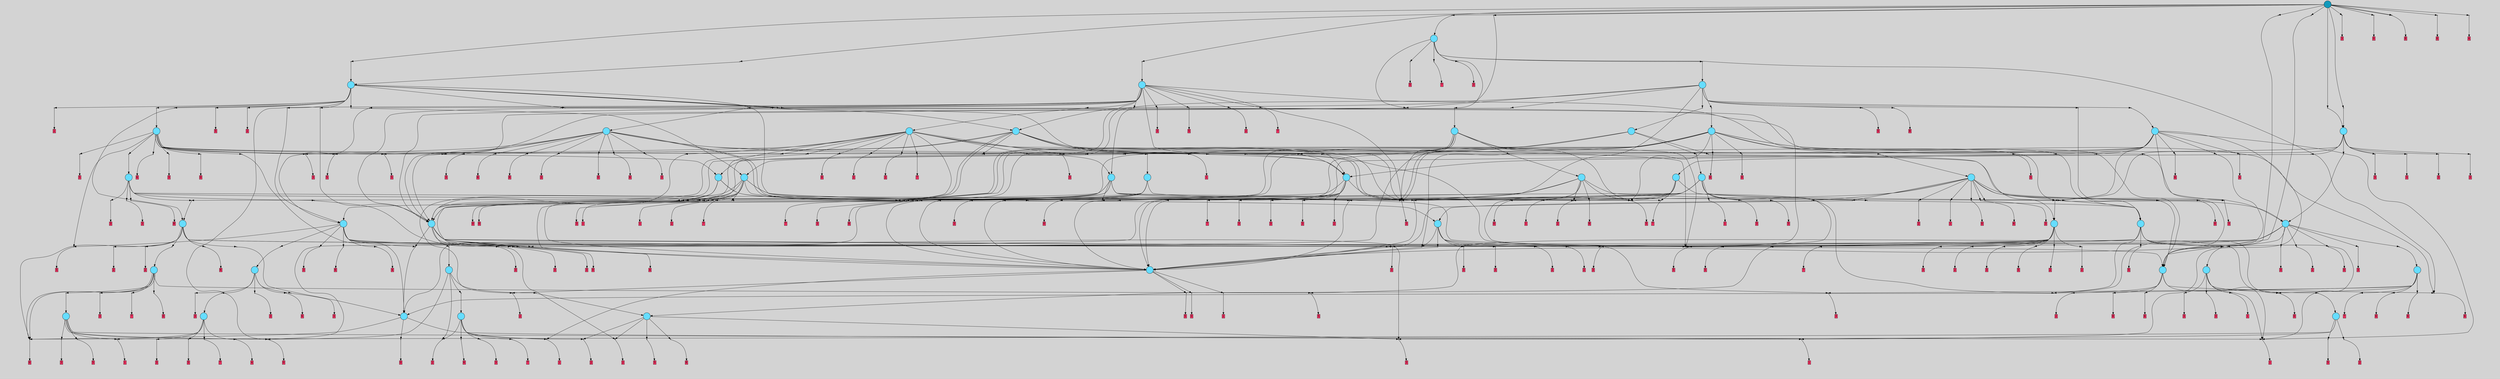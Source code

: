 // File exported with GEGELATI v1.3.1
// On the 2024-07-07 15:25:09
// With the MARL::MarlTPGGraphDotExporter
digraph{
	graph[pad = "0.212, 0.055" bgcolor = lightgray]
	node[shape=circle style = filled label = ""]
		T110 [fillcolor="#66ddff"]
		T123 [fillcolor="#66ddff"]
		T184 [fillcolor="#66ddff"]
		T186 [fillcolor="#66ddff"]
		T194 [fillcolor="#66ddff"]
		T209 [fillcolor="#66ddff"]
		T283 [fillcolor="#66ddff"]
		T314 [fillcolor="#66ddff"]
		T343 [fillcolor="#66ddff"]
		T350 [fillcolor="#66ddff"]
		T533 [fillcolor="#66ddff"]
		T534 [fillcolor="#66ddff"]
		T557 [fillcolor="#66ddff"]
		T577 [fillcolor="#66ddff"]
		T605 [fillcolor="#66ddff"]
		T817 [fillcolor="#66ddff"]
		T911 [fillcolor="#66ddff"]
		T919 [fillcolor="#66ddff"]
		T956 [fillcolor="#66ddff"]
		T961 [fillcolor="#66ddff"]
		T1109 [fillcolor="#66ddff"]
		T1127 [fillcolor="#66ddff"]
		T1134 [fillcolor="#66ddff"]
		T1340 [fillcolor="#66ddff"]
		T1364 [fillcolor="#66ddff"]
		T1382 [fillcolor="#66ddff"]
		T1412 [fillcolor="#66ddff"]
		T1637 [fillcolor="#66ddff"]
		T1639 [fillcolor="#66ddff"]
		T1658 [fillcolor="#66ddff"]
		T1672 [fillcolor="#66ddff"]
		T1715 [fillcolor="#66ddff"]
		T1738 [fillcolor="#66ddff"]
		T1815 [fillcolor="#66ddff"]
		T1927 [fillcolor="#66ddff"]
		T1936 [fillcolor="#66ddff"]
		T1941 [fillcolor="#66ddff"]
		T1967 [fillcolor="#66ddff"]
		T2080 [fillcolor="#66ddff"]
		T2143 [fillcolor="#66ddff"]
		T2267 [fillcolor="#66ddff"]
		T2300 [fillcolor="#66ddff"]
		T2326 [fillcolor="#66ddff"]
		T3935 [fillcolor="#1199bb"]
		P48428 [fillcolor="#cccccc" shape=point] //
		I48428 [shape=box style=invis label="4|0&2|6#0|7&#92;n"]
		P48428 -> I48428[style=invis]
		A25129 [fillcolor="#ff3366" shape=box margin=0.03 width=0 height=0 label="3"]
		T110 -> P48428 -> A25129
		P48429 [fillcolor="#cccccc" shape=point] //
		I48429 [shape=box style=invis label="4|3&1|4#3|1&#92;n4|4&4|7#0|2&#92;n7|0&4|1#1|5&#92;n6|3&2|0#0|3&#92;n0|0&4|1#1|1&#92;n3|2&2|2#0|0&#92;n6|0&3|4#2|1&#92;n8|6&1|3#4|0&#92;n"]
		P48429 -> I48429[style=invis]
		A25130 [fillcolor="#ff3366" shape=box margin=0.03 width=0 height=0 label="5"]
		T110 -> P48429 -> A25130
		P48430 [fillcolor="#cccccc" shape=point] //
		I48430 [shape=box style=invis label="6|4&1|4#4|4&#92;n7|2&0|6#2|2&#92;n1|3&3|6#1|7&#92;n2|6&4|0#1|7&#92;n"]
		P48430 -> I48430[style=invis]
		A25131 [fillcolor="#ff3366" shape=box margin=0.03 width=0 height=0 label="6"]
		T110 -> P48430 -> A25131
		P48431 [fillcolor="#cccccc" shape=point] //
		I48431 [shape=box style=invis label="2|4&0|2#2|0&#92;n1|0&1|1#0|3&#92;n1|5&4|5#3|7&#92;n4|7&2|5#1|6&#92;n4|7&0|3#4|0&#92;n0|2&4|3#3|3&#92;n3|1&2|2#1|0&#92;n"]
		P48431 -> I48431[style=invis]
		A25132 [fillcolor="#ff3366" shape=box margin=0.03 width=0 height=0 label="2"]
		T110 -> P48431 -> A25132
		P48432 [fillcolor="#cccccc" shape=point] //
		I48432 [shape=box style=invis label="7|0&2|7#0|0&#92;n1|7&3|0#1|4&#92;n7|4&2|1#0|3&#92;n2|7&2|4#0|1&#92;n1|4&2|1#2|2&#92;n2|7&3|5#2|3&#92;n"]
		P48432 -> I48432[style=invis]
		A25133 [fillcolor="#ff3366" shape=box margin=0.03 width=0 height=0 label="0"]
		T123 -> P48432 -> A25133
		T123 -> P48430
		P48433 [fillcolor="#cccccc" shape=point] //
		I48433 [shape=box style=invis label="3|0&3|1#2|7&#92;n7|1&3|7#4|0&#92;n6|4&4|1#3|3&#92;n5|6&0|0#3|5&#92;n6|2&1|0#2|1&#92;n3|0&1|3#0|6&#92;n2|6&0|4#0|6&#92;n7|1&2|0#0|5&#92;n"]
		P48433 -> I48433[style=invis]
		A25134 [fillcolor="#ff3366" shape=box margin=0.03 width=0 height=0 label="1"]
		T123 -> P48433 -> A25134
		P48434 [fillcolor="#cccccc" shape=point] //
		I48434 [shape=box style=invis label="7|2&0|6#2|2&#92;n6|4&1|4#4|4&#92;n1|3&3|6#1|7&#92;n2|6&4|0#1|0&#92;n"]
		P48434 -> I48434[style=invis]
		A25135 [fillcolor="#ff3366" shape=box margin=0.03 width=0 height=0 label="6"]
		T184 -> P48434 -> A25135
		P48435 [fillcolor="#cccccc" shape=point] //
		I48435 [shape=box style=invis label="1|4&4|3#2|4&#92;n4|4&1|7#2|7&#92;n5|0&1|2#1|4&#92;n4|7&2|5#2|6&#92;n2|4&4|2#2|0&#92;n4|7&0|3#4|0&#92;n1|1&2|2#1|0&#92;n"]
		P48435 -> I48435[style=invis]
		A25136 [fillcolor="#ff3366" shape=box margin=0.03 width=0 height=0 label="2"]
		T184 -> P48435 -> A25136
		P48436 [fillcolor="#cccccc" shape=point] //
		I48436 [shape=box style=invis label="3|0&3|1#2|7&#92;n6|2&1|0#2|1&#92;n7|1&3|7#4|0&#92;n5|6&0|0#3|6&#92;n7|5&4|1#2|6&#92;n3|0&1|3#0|6&#92;n2|6&0|4#0|6&#92;n7|1&2|0#0|5&#92;n"]
		P48436 -> I48436[style=invis]
		A25137 [fillcolor="#ff3366" shape=box margin=0.03 width=0 height=0 label="1"]
		T184 -> P48436 -> A25137
		P48437 [fillcolor="#cccccc" shape=point] //
		I48437 [shape=box style=invis label="4|3&3|7#0|2&#92;n0|1&3|1#3|5&#92;n2|6&2|0#0|2&#92;n5|7&2|2#3|4&#92;n4|2&4|1#1|3&#92;n5|2&0|0#4|3&#92;n0|5&3|2#0|6&#92;n5|0&3|4#1|7&#92;n"]
		P48437 -> I48437[style=invis]
		A25138 [fillcolor="#ff3366" shape=box margin=0.03 width=0 height=0 label="8"]
		T184 -> P48437 -> A25138
		P48438 [fillcolor="#cccccc" shape=point] //
		I48438 [shape=box style=invis label="6|2&1|7#0|1&#92;n8|4&0|5#4|1&#92;n0|3&1|1#2|6&#92;n"]
		P48438 -> I48438[style=invis]
		A25139 [fillcolor="#ff3366" shape=box margin=0.03 width=0 height=0 label="6"]
		T184 -> P48438 -> A25139
		P48439 [fillcolor="#cccccc" shape=point] //
		I48439 [shape=box style=invis label="4|4&1|2#2|7&#92;n2|4&4|2#2|0&#92;n4|7&2|5#1|6&#92;n1|5&4|5#3|0&#92;n4|7&0|3#4|0&#92;n3|1&2|2#1|0&#92;n"]
		P48439 -> I48439[style=invis]
		A25140 [fillcolor="#ff3366" shape=box margin=0.03 width=0 height=0 label="2"]
		T186 -> P48439 -> A25140
		P48440 [fillcolor="#cccccc" shape=point] //
		I48440 [shape=box style=invis label="0|3&3|2#0|1&#92;n4|2&0|3#3|6&#92;n2|4&0|5#1|3&#92;n6|4&2|5#4|3&#92;n"]
		P48440 -> I48440[style=invis]
		A25141 [fillcolor="#ff3366" shape=box margin=0.03 width=0 height=0 label="5"]
		T186 -> P48440 -> A25141
		P48441 [fillcolor="#cccccc" shape=point] //
		I48441 [shape=box style=invis label="6|2&1|0#2|1&#92;n3|0&3|1#2|7&#92;n6|4&4|4#3|3&#92;n7|4&0|0#4|1&#92;n5|6&0|0#3|5&#92;n7|1&3|7#4|0&#92;n3|0&1|3#0|6&#92;n7|1&2|0#0|5&#92;n"]
		P48441 -> I48441[style=invis]
		A25142 [fillcolor="#ff3366" shape=box margin=0.03 width=0 height=0 label="1"]
		T186 -> P48441 -> A25142
		P48442 [fillcolor="#cccccc" shape=point] //
		I48442 [shape=box style=invis label="7|0&2|7#0|0&#92;n7|4&2|1#0|3&#92;n2|7&2|4#0|1&#92;n1|4&2|1#2|2&#92;n1|7&3|0#3|4&#92;n"]
		P48442 -> I48442[style=invis]
		A25143 [fillcolor="#ff3366" shape=box margin=0.03 width=0 height=0 label="2"]
		T186 -> P48442 -> A25143
		P48443 [fillcolor="#cccccc" shape=point] //
		I48443 [shape=box style=invis label="6|4&4|6#3|7&#92;n3|3&1|0#0|6&#92;n1|1&3|4#0|1&#92;n4|7&4|1#2|0&#92;n7|5&4|2#0|6&#92;n3|6&2|6#0|0&#92;n2|1&1|3#0|4&#92;n6|3&3|6#3|3&#92;n4|1&0|3#0|5&#92;n1|0&2|5#0|1&#92;n"]
		P48443 -> I48443[style=invis]
		A25144 [fillcolor="#ff3366" shape=box margin=0.03 width=0 height=0 label="0"]
		T186 -> P48443 -> A25144
		P48444 [fillcolor="#cccccc" shape=point] //
		I48444 [shape=box style=invis label="4|3&1|4#3|1&#92;n6|3&2|0#0|3&#92;n8|6&1|5#4|0&#92;n6|6&1|0#2|7&#92;n0|0&4|1#1|1&#92;n3|2&2|2#0|0&#92;n6|0&3|4#1|1&#92;n4|4&4|7#0|2&#92;n"]
		P48444 -> I48444[style=invis]
		A25145 [fillcolor="#ff3366" shape=box margin=0.03 width=0 height=0 label="5"]
		T194 -> P48444 -> A25145
		P48445 [fillcolor="#cccccc" shape=point] //
		I48445 [shape=box style=invis label="1|1&1|1#2|4&#92;n1|3&4|3#2|5&#92;n2|4&1|0#2|5&#92;n1|1&3|1#0|0&#92;n2|0&3|3#3|4&#92;n5|4&0|7#3|0&#92;n2|2&0|5#1|3&#92;n6|1&0|7#4|3&#92;n"]
		P48445 -> I48445[style=invis]
		A25146 [fillcolor="#ff3366" shape=box margin=0.03 width=0 height=0 label="7"]
		T194 -> P48445 -> A25146
		P48446 [fillcolor="#cccccc" shape=point] //
		I48446 [shape=box style=invis label="7|5&4|6#3|3&#92;n1|3&0|7#0|4&#92;n5|1&0|7#4|4&#92;n6|6&1|1#2|4&#92;n3|5&0|2#1|2&#92;n6|3&2|4#0|1&#92;n"]
		P48446 -> I48446[style=invis]
		A25147 [fillcolor="#ff3366" shape=box margin=0.03 width=0 height=0 label="4"]
		T194 -> P48446 -> A25147
		P48447 [fillcolor="#cccccc" shape=point] //
		I48447 [shape=box style=invis label="6|2&1|0#2|1&#92;n6|4&4|4#3|3&#92;n5|6&0|0#3|5&#92;n3|0&1|3#0|6&#92;n3|0&3|1#2|7&#92;n1|6&0|4#0|6&#92;n7|1&2|0#0|5&#92;n"]
		P48447 -> I48447[style=invis]
		A25148 [fillcolor="#ff3366" shape=box margin=0.03 width=0 height=0 label="1"]
		T194 -> P48447 -> A25148
		P48448 [fillcolor="#cccccc" shape=point] //
		I48448 [shape=box style=invis label="3|0&1|7#2|6&#92;n3|5&3|3#0|2&#92;n3|7&1|2#1|2&#92;n1|6&0|7#3|4&#92;n0|3&0|4#0|1&#92;n4|1&2|5#3|2&#92;n6|7&3|2#0|7&#92;n"]
		P48448 -> I48448[style=invis]
		A25149 [fillcolor="#ff3366" shape=box margin=0.03 width=0 height=0 label="3"]
		T194 -> P48448 -> A25149
		P48449 [fillcolor="#cccccc" shape=point] //
		I48449 [shape=box style=invis label="1|3&1|5#2|5&#92;n4|0&2|6#0|7&#92;n"]
		P48449 -> I48449[style=invis]
		A25150 [fillcolor="#ff3366" shape=box margin=0.03 width=0 height=0 label="3"]
		T209 -> P48449 -> A25150
		T209 -> P48436
		P48450 [fillcolor="#cccccc" shape=point] //
		I48450 [shape=box style=invis label="3|0&1|7#2|6&#92;n1|6&0|7#3|4&#92;n3|7&1|2#1|7&#92;n3|5&3|3#0|2&#92;n0|3&0|4#0|1&#92;n4|1&2|5#3|2&#92;n6|7&3|2#0|7&#92;n"]
		P48450 -> I48450[style=invis]
		A25151 [fillcolor="#ff3366" shape=box margin=0.03 width=0 height=0 label="3"]
		T209 -> P48450 -> A25151
		P48451 [fillcolor="#cccccc" shape=point] //
		I48451 [shape=box style=invis label="7|1&3|7#4|0&#92;n6|4&4|4#3|3&#92;n3|0&3|1#2|7&#92;n5|6&0|0#3|5&#92;n3|0&1|3#0|6&#92;n2|6&0|4#2|6&#92;n7|1&2|0#0|5&#92;n"]
		P48451 -> I48451[style=invis]
		T209 -> P48451 -> T110
		P48452 [fillcolor="#cccccc" shape=point] //
		I48452 [shape=box style=invis label="6|2&1|0#2|1&#92;n7|1&3|7#4|0&#92;n6|4&4|4#3|3&#92;n5|6&0|0#3|5&#92;n3|0&3|1#2|7&#92;n3|0&1|3#0|6&#92;n2|6&0|4#0|6&#92;n7|1&2|0#0|5&#92;n"]
		P48452 -> I48452[style=invis]
		A25152 [fillcolor="#ff3366" shape=box margin=0.03 width=0 height=0 label="1"]
		T209 -> P48452 -> A25152
		P48453 [fillcolor="#cccccc" shape=point] //
		I48453 [shape=box style=invis label="7|0&2|7#0|0&#92;n1|4&2|1#2|2&#92;n2|7&2|5#0|1&#92;n8|7&3|6#4|6&#92;n0|3&1|7#0|0&#92;n1|7&3|0#4|4&#92;n"]
		P48453 -> I48453[style=invis]
		A25153 [fillcolor="#ff3366" shape=box margin=0.03 width=0 height=0 label="2"]
		T283 -> P48453 -> A25153
		P48454 [fillcolor="#cccccc" shape=point] //
		I48454 [shape=box style=invis label="8|7&1|1#1|3&#92;n6|7&3|2#4|7&#92;n3|0&4|5#4|4&#92;n"]
		P48454 -> I48454[style=invis]
		A25154 [fillcolor="#ff3366" shape=box margin=0.03 width=0 height=0 label="3"]
		T283 -> P48454 -> A25154
		P48455 [fillcolor="#cccccc" shape=point] //
		I48455 [shape=box style=invis label="1|4&0|3#0|7&#92;n0|0&2|0#3|0&#92;n"]
		P48455 -> I48455[style=invis]
		A25155 [fillcolor="#ff3366" shape=box margin=0.03 width=0 height=0 label="7"]
		T283 -> P48455 -> A25155
		P48456 [fillcolor="#cccccc" shape=point] //
		I48456 [shape=box style=invis label="6|4&1|4#4|4&#92;n2|0&4|0#1|7&#92;n1|3&3|6#1|7&#92;n2|5&0|3#3|0&#92;n"]
		P48456 -> I48456[style=invis]
		A25156 [fillcolor="#ff3366" shape=box margin=0.03 width=0 height=0 label="6"]
		T283 -> P48456 -> A25156
		T283 -> P48441
		P48457 [fillcolor="#cccccc" shape=point] //
		I48457 [shape=box style=invis label="7|2&2|1#0|3&#92;n2|7&2|4#0|1&#92;n1|7&3|0#3|4&#92;n8|0&2|4#3|2&#92;n1|4&2|1#2|2&#92;n"]
		P48457 -> I48457[style=invis]
		A25157 [fillcolor="#ff3366" shape=box margin=0.03 width=0 height=0 label="2"]
		T283 -> P48457 -> A25157
		T314 -> P48447
		P48458 [fillcolor="#cccccc" shape=point] //
		I48458 [shape=box style=invis label="1|1&3|4#0|1&#92;n3|3&1|0#0|6&#92;n6|4&4|6#3|7&#92;n7|5&4|2#0|6&#92;n3|6&2|6#0|0&#92;n2|6&1|3#0|4&#92;n6|3&3|6#3|3&#92;n4|1&0|3#0|5&#92;n1|0&2|5#0|1&#92;n"]
		P48458 -> I48458[style=invis]
		A25158 [fillcolor="#ff3366" shape=box margin=0.03 width=0 height=0 label="0"]
		T314 -> P48458 -> A25158
		T314 -> P48458
		P48459 [fillcolor="#cccccc" shape=point] //
		I48459 [shape=box style=invis label="4|3&1|4#3|1&#92;n3|6&1|0#2|7&#92;n6|6&1|5#4|3&#92;n4|4&4|7#0|4&#92;n6|3&2|0#0|3&#92;n0|0&4|1#1|1&#92;n3|2&2|2#0|0&#92;n6|0&3|4#1|1&#92;n8|6&1|3#4|0&#92;n7|0&4|1#1|5&#92;n"]
		P48459 -> I48459[style=invis]
		A25159 [fillcolor="#ff3366" shape=box margin=0.03 width=0 height=0 label="5"]
		T314 -> P48459 -> A25159
		T314 -> P48436
		P48460 [fillcolor="#cccccc" shape=point] //
		I48460 [shape=box style=invis label="3|0&2|2#3|4&#92;n3|7&0|6#1|7&#92;n"]
		P48460 -> I48460[style=invis]
		A25160 [fillcolor="#ff3366" shape=box margin=0.03 width=0 height=0 label="3"]
		T314 -> P48460 -> A25160
		T343 -> P48428
		P48461 [fillcolor="#cccccc" shape=point] //
		I48461 [shape=box style=invis label="7|0&2|7#1|0&#92;n6|7&3|0#3|4&#92;n2|7&2|4#0|1&#92;n1|4&2|1#2|2&#92;n7|4&2|1#0|3&#92;n2|2&1|1#3|1&#92;n"]
		P48461 -> I48461[style=invis]
		A25161 [fillcolor="#ff3366" shape=box margin=0.03 width=0 height=0 label="2"]
		T343 -> P48461 -> A25161
		P48462 [fillcolor="#cccccc" shape=point] //
		I48462 [shape=box style=invis label="5|1&0|6#2|6&#92;n1|2&0|3#3|6&#92;n4|5&3|2#3|5&#92;n4|0&2|5#4|3&#92;n"]
		P48462 -> I48462[style=invis]
		A25162 [fillcolor="#ff3366" shape=box margin=0.03 width=0 height=0 label="5"]
		T343 -> P48462 -> A25162
		T343 -> P48457
		P48463 [fillcolor="#cccccc" shape=point] //
		I48463 [shape=box style=invis label="5|2&0|0#4|3&#92;n7|0&3|7#4|4&#92;n8|3&0|1#1|0&#92;n4|3&3|7#0|2&#92;n3|1&1|1#3|0&#92;n"]
		P48463 -> I48463[style=invis]
		A25163 [fillcolor="#ff3366" shape=box margin=0.03 width=0 height=0 label="8"]
		T343 -> P48463 -> A25163
		P48464 [fillcolor="#cccccc" shape=point] //
		I48464 [shape=box style=invis label="4|0&4|6#0|7&#92;n"]
		P48464 -> I48464[style=invis]
		A25164 [fillcolor="#ff3366" shape=box margin=0.03 width=0 height=0 label="3"]
		T350 -> P48464 -> A25164
		P48465 [fillcolor="#cccccc" shape=point] //
		I48465 [shape=box style=invis label="4|0&3|2#2|2&#92;n8|3&0|7#3|3&#92;n1|3&0|1#0|1&#92;n"]
		P48465 -> I48465[style=invis]
		T350 -> P48465 -> T194
		P48466 [fillcolor="#cccccc" shape=point] //
		I48466 [shape=box style=invis label="2|6&2|0#4|2&#92;n6|3&3|7#4|2&#92;n2|0&3|4#1|7&#92;n5|2&0|0#4|3&#92;n0|5&3|2#0|6&#92;n5|7&2|2#3|4&#92;n8|2&0|1#1|3&#92;n4|3&3|7#0|2&#92;n"]
		P48466 -> I48466[style=invis]
		A25165 [fillcolor="#ff3366" shape=box margin=0.03 width=0 height=0 label="6"]
		T350 -> P48466 -> A25165
		P48467 [fillcolor="#cccccc" shape=point] //
		I48467 [shape=box style=invis label="7|4&2|0#1|7&#92;n4|0&2|6#0|7&#92;n"]
		P48467 -> I48467[style=invis]
		A25166 [fillcolor="#ff3366" shape=box margin=0.03 width=0 height=0 label="3"]
		T350 -> P48467 -> A25166
		P48468 [fillcolor="#cccccc" shape=point] //
		I48468 [shape=box style=invis label="6|7&3|2#4|7&#92;n3|2&2|7#2|3&#92;n2|5&1|3#3|7&#92;n3|7&1|2#1|2&#92;n4|1&2|5#3|2&#92;n0|3&0|4#0|1&#92;n1|6&0|7#3|1&#92;n3|0&1|0#2|6&#92;n"]
		P48468 -> I48468[style=invis]
		A25167 [fillcolor="#ff3366" shape=box margin=0.03 width=0 height=0 label="3"]
		T350 -> P48468 -> A25167
		P48469 [fillcolor="#cccccc" shape=point] //
		I48469 [shape=box style=invis label="8|0&2|7#3|5&#92;n"]
		P48469 -> I48469[style=invis]
		A25168 [fillcolor="#ff3366" shape=box margin=0.03 width=0 height=0 label="5"]
		T533 -> P48469 -> A25168
		P48470 [fillcolor="#cccccc" shape=point] //
		I48470 [shape=box style=invis label="4|0&2|5#0|1&#92;n1|0&4|4#3|2&#92;n"]
		P48470 -> I48470[style=invis]
		A25169 [fillcolor="#ff3366" shape=box margin=0.03 width=0 height=0 label="3"]
		T533 -> P48470 -> A25169
		P48471 [fillcolor="#cccccc" shape=point] //
		I48471 [shape=box style=invis label="0|6&4|0#4|1&#92;n4|2&0|1#0|3&#92;n2|7&1|6#3|7&#92;n1|6&0|4#3|7&#92;n8|0&1|5#3|3&#92;n3|6&1|7#4|7&#92;n6|0&2|2#4|5&#92;n7|4&2|5#3|6&#92;n"]
		P48471 -> I48471[style=invis]
		A25170 [fillcolor="#ff3366" shape=box margin=0.03 width=0 height=0 label="7"]
		T533 -> P48471 -> A25170
		T533 -> P48430
		P48472 [fillcolor="#cccccc" shape=point] //
		I48472 [shape=box style=invis label="5|3&0|7#2|5&#92;n5|3&3|3#1|3&#92;n8|0&4|0#0|7&#92;n8|4&0|3#2|3&#92;n"]
		P48472 -> I48472[style=invis]
		T533 -> P48472 -> T314
		P48473 [fillcolor="#cccccc" shape=point] //
		I48473 [shape=box style=invis label="1|1&2|1#2|1&#92;n6|0&4|4#1|5&#92;n2|0&1|6#3|0&#92;n4|0&2|2#4|2&#92;n6|5&3|2#3|0&#92;n5|1&4|2#4|6&#92;n7|2&4|4#3|7&#92;n6|3&3|4#3|5&#92;n"]
		P48473 -> I48473[style=invis]
		A25171 [fillcolor="#ff3366" shape=box margin=0.03 width=0 height=0 label="0"]
		T533 -> P48473 -> A25171
		T533 -> P48430
		P48474 [fillcolor="#cccccc" shape=point] //
		I48474 [shape=box style=invis label="4|5&1|2#0|3&#92;n6|1&0|7#4|3&#92;n8|1&0|4#1|4&#92;n7|4&4|6#4|7&#92;n6|3&0|2#1|7&#92;n2|6&0|6#1|3&#92;n7|6&0|4#0|6&#92;n4|4&3|7#0|1&#92;n8|0&2|4#2|0&#92;n0|6&3|1#4|1&#92;n"]
		P48474 -> I48474[style=invis]
		A25172 [fillcolor="#ff3366" shape=box margin=0.03 width=0 height=0 label="7"]
		T534 -> P48474 -> A25172
		P48475 [fillcolor="#cccccc" shape=point] //
		I48475 [shape=box style=invis label="1|3&0|2#0|2&#92;n2|1&4|0#1|0&#92;n2|0&1|4#1|5&#92;n6|5&3|0#3|2&#92;n7|3&3|0#4|1&#92;n7|1&4|1#2|6&#92;n6|2&3|1#4|5&#92;n"]
		P48475 -> I48475[style=invis]
		A25173 [fillcolor="#ff3366" shape=box margin=0.03 width=0 height=0 label="6"]
		T534 -> P48475 -> A25173
		P48476 [fillcolor="#cccccc" shape=point] //
		I48476 [shape=box style=invis label="3|0&4|7#4|7&#92;n1|1&3|6#2|3&#92;n6|5&1|3#3|7&#92;n"]
		P48476 -> I48476[style=invis]
		A25174 [fillcolor="#ff3366" shape=box margin=0.03 width=0 height=0 label="3"]
		T534 -> P48476 -> A25174
		P48477 [fillcolor="#cccccc" shape=point] //
		I48477 [shape=box style=invis label="6|2&1|0#2|1&#92;n8|1&2|0#0|5&#92;n2|6&0|4#0|6&#92;n3|0&3|1#2|7&#92;n3|0&1|3#0|6&#92;n6|4&4|4#3|3&#92;n7|1&3|5#4|0&#92;n"]
		P48477 -> I48477[style=invis]
		T534 -> P48477 -> T123
		P48478 [fillcolor="#cccccc" shape=point] //
		I48478 [shape=box style=invis label="8|4&0|5#4|6&#92;n0|3&1|1#2|6&#92;n"]
		P48478 -> I48478[style=invis]
		A25175 [fillcolor="#ff3366" shape=box margin=0.03 width=0 height=0 label="6"]
		T534 -> P48478 -> A25175
		P48479 [fillcolor="#cccccc" shape=point] //
		I48479 [shape=box style=invis label="7|2&4|4#4|7&#92;n6|3&4|4#1|5&#92;n7|6&3|6#4|5&#92;n6|7&0|3#4|6&#92;n6|1&3|4#3|5&#92;n1|1&2|1#2|1&#92;n3|1&4|2#4|6&#92;n6|5&3|2#3|0&#92;n2|0&1|6#3|0&#92;n4|0&4|2#4|2&#92;n"]
		P48479 -> I48479[style=invis]
		A25176 [fillcolor="#ff3366" shape=box margin=0.03 width=0 height=0 label="0"]
		T534 -> P48479 -> A25176
		P48480 [fillcolor="#cccccc" shape=point] //
		I48480 [shape=box style=invis label="5|4&3|7#0|6&#92;n5|7&0|7#3|0&#92;n"]
		P48480 -> I48480[style=invis]
		A25177 [fillcolor="#ff3366" shape=box margin=0.03 width=0 height=0 label="3"]
		T557 -> P48480 -> A25177
		P48481 [fillcolor="#cccccc" shape=point] //
		I48481 [shape=box style=invis label="7|6&0|6#4|2&#92;n6|7&3|0#4|7&#92;n7|5&2|2#4|5&#92;n3|2&1|1#0|1&#92;n1|6&4|0#4|3&#92;n1|3&3|6#1|7&#92;n8|0&1|4#1|5&#92;n"]
		P48481 -> I48481[style=invis]
		A25178 [fillcolor="#ff3366" shape=box margin=0.03 width=0 height=0 label="6"]
		T557 -> P48481 -> A25178
		P48482 [fillcolor="#cccccc" shape=point] //
		I48482 [shape=box style=invis label="5|1&0|7#4|4&#92;n7|5&3|6#3|3&#92;n1|3&0|7#0|4&#92;n3|1&1|1#0|7&#92;n6|6&1|1#2|4&#92;n3|5&0|2#1|2&#92;n6|3&2|4#0|1&#92;n"]
		P48482 -> I48482[style=invis]
		A25179 [fillcolor="#ff3366" shape=box margin=0.03 width=0 height=0 label="4"]
		T557 -> P48482 -> A25179
		P48483 [fillcolor="#cccccc" shape=point] //
		I48483 [shape=box style=invis label="3|5&4|6#4|0&#92;n4|0&2|6#0|7&#92;n"]
		P48483 -> I48483[style=invis]
		T557 -> P48483 -> T350
		P48484 [fillcolor="#cccccc" shape=point] //
		I48484 [shape=box style=invis label="1|0&4|4#3|1&#92;n"]
		P48484 -> I48484[style=invis]
		A25180 [fillcolor="#ff3366" shape=box margin=0.03 width=0 height=0 label="4"]
		T557 -> P48484 -> A25180
		P48485 [fillcolor="#cccccc" shape=point] //
		I48485 [shape=box style=invis label="6|2&1|0#2|1&#92;n7|1&2|0#0|5&#92;n6|4&4|4#3|3&#92;n3|0&3|1#2|7&#92;n3|0&1|3#0|6&#92;n2|6&0|4#0|6&#92;n7|1&3|5#4|0&#92;n"]
		P48485 -> I48485[style=invis]
		T557 -> P48485 -> T123
		P48486 [fillcolor="#cccccc" shape=point] //
		I48486 [shape=box style=invis label="2|4&0|4#1|3&#92;n4|2&0|1#3|6&#92;n1|5&0|1#0|0&#92;n"]
		P48486 -> I48486[style=invis]
		A25181 [fillcolor="#ff3366" shape=box margin=0.03 width=0 height=0 label="5"]
		T557 -> P48486 -> A25181
		T557 -> P48428
		T557 -> P48479
		P48487 [fillcolor="#cccccc" shape=point] //
		I48487 [shape=box style=invis label="7|5&1|6#3|3&#92;n5|1&0|7#4|4&#92;n6|6&1|1#2|4&#92;n4|0&4|2#1|5&#92;n6|3&2|4#0|1&#92;n3|5&0|2#1|2&#92;n"]
		P48487 -> I48487[style=invis]
		T577 -> P48487 -> T209
		T577 -> P48477
		P48488 [fillcolor="#cccccc" shape=point] //
		I48488 [shape=box style=invis label="3|5&0|4#1|2&#92;n8|7&4|1#2|4&#92;n3|1&0|2#0|0&#92;n4|6&4|3#1|0&#92;n6|5&0|1#0|3&#92;n3|0&4|0#1|0&#92;n"]
		P48488 -> I48488[style=invis]
		A25182 [fillcolor="#ff3366" shape=box margin=0.03 width=0 height=0 label="5"]
		T577 -> P48488 -> A25182
		P48489 [fillcolor="#cccccc" shape=point] //
		I48489 [shape=box style=invis label="3|5&4|3#0|2&#92;n1|6&0|7#3|4&#92;n6|3&3|6#0|4&#92;n3|0&2|7#2|6&#92;n4|1&2|5#3|2&#92;n3|7&1|2#1|7&#92;n"]
		P48489 -> I48489[style=invis]
		A25183 [fillcolor="#ff3366" shape=box margin=0.03 width=0 height=0 label="3"]
		T577 -> P48489 -> A25183
		T577 -> P48479
		T577 -> P48436
		P48490 [fillcolor="#cccccc" shape=point] //
		I48490 [shape=box style=invis label="4|5&4|2#3|5&#92;n1|2&0|3#3|6&#92;n4|0&2|6#4|7&#92;n5|1&0|0#2|6&#92;n"]
		P48490 -> I48490[style=invis]
		A25184 [fillcolor="#ff3366" shape=box margin=0.03 width=0 height=0 label="5"]
		T577 -> P48490 -> A25184
		T605 -> P48453
		P48491 [fillcolor="#cccccc" shape=point] //
		I48491 [shape=box style=invis label="5|5&4|5#2|2&#92;n5|2&0|0#1|3&#92;n0|5&3|2#0|6&#92;n5|7&2|2#3|4&#92;n8|2&4|1#1|5&#92;n4|3&3|7#0|2&#92;n2|0&3|4#1|7&#92;n"]
		P48491 -> I48491[style=invis]
		T605 -> P48491 -> T343
		P48492 [fillcolor="#cccccc" shape=point] //
		I48492 [shape=box style=invis label="7|1&2|0#0|5&#92;n3|0&3|1#2|7&#92;n6|4&0|4#3|3&#92;n7|4&0|0#4|1&#92;n5|5&0|0#3|5&#92;n6|2&1|0#2|1&#92;n3|0&1|3#0|6&#92;n7|1&3|7#4|0&#92;n"]
		P48492 -> I48492[style=invis]
		T605 -> P48492 -> T283
		T605 -> P48458
		T817 -> P48482
		P48493 [fillcolor="#cccccc" shape=point] //
		I48493 [shape=box style=invis label="7|2&4|4#4|7&#92;n6|3&4|4#1|5&#92;n7|6&3|6#4|5&#92;n6|7&4|3#4|6&#92;n6|1&3|4#3|5&#92;n1|1&2|1#2|1&#92;n2|0&1|6#3|0&#92;n6|5&3|2#3|0&#92;n3|1&4|2#4|6&#92;n4|0&4|2#4|2&#92;n"]
		P48493 -> I48493[style=invis]
		A25185 [fillcolor="#ff3366" shape=box margin=0.03 width=0 height=0 label="0"]
		T817 -> P48493 -> A25185
		P48494 [fillcolor="#cccccc" shape=point] //
		I48494 [shape=box style=invis label="6|7&1|2#1|7&#92;n7|2&1|1#3|3&#92;n3|5&3|3#0|2&#92;n8|0&2|2#3|1&#92;n2|7&1|4#1|3&#92;n5|4&1|3#0|0&#92;n6|6&0|7#3|3&#92;n7|7&3|5#2|0&#92;n3|3&0|4#0|3&#92;n"]
		P48494 -> I48494[style=invis]
		T817 -> P48494 -> T605
		P48495 [fillcolor="#cccccc" shape=point] //
		I48495 [shape=box style=invis label="4|1&2|2#3|5&#92;n6|7&3|2#0|7&#92;n1|6&0|7#3|4&#92;n0|3&0|4#0|1&#92;n0|0&1|7#2|6&#92;n3|5&3|3#0|2&#92;n"]
		P48495 -> I48495[style=invis]
		A25186 [fillcolor="#ff3366" shape=box margin=0.03 width=0 height=0 label="3"]
		T817 -> P48495 -> A25186
		T817 -> P48485
		P48496 [fillcolor="#cccccc" shape=point] //
		I48496 [shape=box style=invis label="4|1&4|6#0|7&#92;n"]
		P48496 -> I48496[style=invis]
		A25187 [fillcolor="#ff3366" shape=box margin=0.03 width=0 height=0 label="3"]
		T817 -> P48496 -> A25187
		P48497 [fillcolor="#cccccc" shape=point] //
		I48497 [shape=box style=invis label="2|1&1|6#0|0&#92;n6|6&2|1#2|0&#92;n7|2&3|5#4|2&#92;n8|7&4|4#2|2&#92;n1|4&2|1#1|2&#92;n3|1&4|3#2|1&#92;n8|4&3|4#3|4&#92;n4|2&1|4#1|5&#92;n4|7&3|6#1|5&#92;n8|0&2|1#1|1&#92;n"]
		P48497 -> I48497[style=invis]
		T817 -> P48497 -> T184
		T817 -> P48476
		P48498 [fillcolor="#cccccc" shape=point] //
		I48498 [shape=box style=invis label="3|0&0|7#2|6&#92;n1|6&0|7#3|4&#92;n3|5&3|3#0|2&#92;n0|3&0|4#0|2&#92;n4|1&2|5#3|2&#92;n"]
		P48498 -> I48498[style=invis]
		A25188 [fillcolor="#ff3366" shape=box margin=0.03 width=0 height=0 label="3"]
		T817 -> P48498 -> A25188
		P48499 [fillcolor="#cccccc" shape=point] //
		I48499 [shape=box style=invis label="5|4&4|1#0|6&#92;n2|1&3|6#2|2&#92;n0|3&0|4#0|6&#92;n3|4&0|5#3|4&#92;n1|4&4|6#4|7&#92;n0|0&3|3#0|3&#92;n5|7&2|2#3|4&#92;n3|4&2|0#1|1&#92;n8|4&0|1#2|0&#92;n"]
		P48499 -> I48499[style=invis]
		A25189 [fillcolor="#ff3366" shape=box margin=0.03 width=0 height=0 label="3"]
		T817 -> P48499 -> A25189
		P48500 [fillcolor="#cccccc" shape=point] //
		I48500 [shape=box style=invis label="5|1&2|3#3|6&#92;n6|2&4|2#4|3&#92;n1|7&0|4#1|4&#92;n4|0&1|6#1|5&#92;n0|5&0|6#1|3&#92;n"]
		P48500 -> I48500[style=invis]
		T911 -> P48500 -> T186
		P48501 [fillcolor="#cccccc" shape=point] //
		I48501 [shape=box style=invis label="5|1&0|6#2|6&#92;n4|0&3|6#1|5&#92;n2|5&3|2#3|1&#92;n4|0&2|5#4|4&#92;n"]
		P48501 -> I48501[style=invis]
		T911 -> P48501 -> T186
		P48502 [fillcolor="#cccccc" shape=point] //
		I48502 [shape=box style=invis label="1|1&4|1#2|4&#92;n1|6&4|3#2|5&#92;n2|0&3|3#3|4&#92;n1|1&3|1#0|0&#92;n2|4&1|4#2|5&#92;n5|0&0|7#3|0&#92;n6|1&0|7#4|3&#92;n2|2&0|5#1|3&#92;n"]
		P48502 -> I48502[style=invis]
		A25190 [fillcolor="#ff3366" shape=box margin=0.03 width=0 height=0 label="7"]
		T911 -> P48502 -> A25190
		P48503 [fillcolor="#cccccc" shape=point] //
		I48503 [shape=box style=invis label="1|2&1|7#2|2&#92;n0|1&0|4#0|7&#92;n3|6&0|7#2|1&#92;n3|5&0|3#0|3&#92;n3|5&4|1#1|2&#92;n3|2&0|2#2|5&#92;n8|0&2|6#0|5&#92;n0|4&1|5#2|6&#92;n"]
		P48503 -> I48503[style=invis]
		T911 -> P48503 -> T186
		P48504 [fillcolor="#cccccc" shape=point] //
		I48504 [shape=box style=invis label="4|2&1|5#3|1&#92;n3|0&2|2#3|4&#92;n1|3&4|5#0|0&#92;n"]
		P48504 -> I48504[style=invis]
		A25191 [fillcolor="#ff3366" shape=box margin=0.03 width=0 height=0 label="3"]
		T911 -> P48504 -> A25191
		P48505 [fillcolor="#cccccc" shape=point] //
		I48505 [shape=box style=invis label="4|2&1|5#3|1&#92;n3|3&2|2#3|4&#92;n8|0&0|7#0|2&#92;n"]
		P48505 -> I48505[style=invis]
		A25192 [fillcolor="#ff3366" shape=box margin=0.03 width=0 height=0 label="3"]
		T911 -> P48505 -> A25192
		P48506 [fillcolor="#cccccc" shape=point] //
		I48506 [shape=box style=invis label="7|0&2|7#2|5&#92;n3|1&1|2#2|3&#92;n"]
		P48506 -> I48506[style=invis]
		A25193 [fillcolor="#ff3366" shape=box margin=0.03 width=0 height=0 label="3"]
		T911 -> P48506 -> A25193
		P48507 [fillcolor="#cccccc" shape=point] //
		I48507 [shape=box style=invis label="1|7&3|5#3|4&#92;n1|6&3|4#3|6&#92;n7|4&2|1#0|3&#92;n1|4&2|6#2|2&#92;n2|7&2|4#3|1&#92;n"]
		P48507 -> I48507[style=invis]
		A25194 [fillcolor="#ff3366" shape=box margin=0.03 width=0 height=0 label="2"]
		T911 -> P48507 -> A25194
		P48508 [fillcolor="#cccccc" shape=point] //
		I48508 [shape=box style=invis label="4|0&2|5#4|4&#92;n4|0&4|6#1|5&#92;n5|1&0|6#2|6&#92;n"]
		P48508 -> I48508[style=invis]
		T919 -> P48508 -> T186
		P48509 [fillcolor="#cccccc" shape=point] //
		I48509 [shape=box style=invis label="5|1&0|6#2|6&#92;n1|2&0|3#3|6&#92;n4|0&2|5#4|3&#92;n4|5&3|2#3|5&#92;n2|1&1|3#4|7&#92;n"]
		P48509 -> I48509[style=invis]
		A25195 [fillcolor="#ff3366" shape=box margin=0.03 width=0 height=0 label="5"]
		T919 -> P48509 -> A25195
		P48510 [fillcolor="#cccccc" shape=point] //
		I48510 [shape=box style=invis label="7|5&2|5#2|5&#92;n7|1&0|2#1|4&#92;n4|7&4|7#1|7&#92;n0|0&3|6#2|5&#92;n1|1&0|4#3|1&#92;n1|1&0|3#1|6&#92;n5|1&0|1#3|5&#92;n7|0&4|5#3|6&#92;n1|1&2|4#1|3&#92;n"]
		P48510 -> I48510[style=invis]
		A25196 [fillcolor="#ff3366" shape=box margin=0.03 width=0 height=0 label="7"]
		T919 -> P48510 -> A25196
		P48511 [fillcolor="#cccccc" shape=point] //
		I48511 [shape=box style=invis label="5|4&4|1#0|6&#92;n2|1&3|6#2|2&#92;n0|3&0|4#0|6&#92;n5|7&2|2#3|4&#92;n1|4&4|6#4|7&#92;n0|0&3|3#0|3&#92;n3|4&0|5#3|4&#92;n5|4&2|0#1|1&#92;n8|4&0|1#2|0&#92;n"]
		P48511 -> I48511[style=invis]
		A25197 [fillcolor="#ff3366" shape=box margin=0.03 width=0 height=0 label="3"]
		T919 -> P48511 -> A25197
		P48512 [fillcolor="#cccccc" shape=point] //
		I48512 [shape=box style=invis label="5|5&4|5#2|2&#92;n5|2&0|0#1|0&#92;n0|5&3|2#0|6&#92;n8|2&4|1#1|5&#92;n5|7&2|2#3|4&#92;n4|3&3|7#0|2&#92;n2|0&3|4#1|7&#92;n"]
		P48512 -> I48512[style=invis]
		T919 -> P48512 -> T343
		P48513 [fillcolor="#cccccc" shape=point] //
		I48513 [shape=box style=invis label="7|0&2|7#0|0&#92;n8|4&2|7#4|4&#92;n2|5&2|4#0|1&#92;n7|4&2|1#0|3&#92;n1|4&2|1#2|2&#92;n1|7&3|0#3|4&#92;n"]
		P48513 -> I48513[style=invis]
		A25198 [fillcolor="#ff3366" shape=box margin=0.03 width=0 height=0 label="2"]
		T919 -> P48513 -> A25198
		P48514 [fillcolor="#cccccc" shape=point] //
		I48514 [shape=box style=invis label="7|3&1|2#1|3&#92;n4|2&1|5#3|1&#92;n3|0&2|2#3|4&#92;n1|3&2|5#4|0&#92;n4|5&1|1#4|4&#92;n"]
		P48514 -> I48514[style=invis]
		A25199 [fillcolor="#ff3366" shape=box margin=0.03 width=0 height=0 label="3"]
		T919 -> P48514 -> A25199
		P48515 [fillcolor="#cccccc" shape=point] //
		I48515 [shape=box style=invis label="4|5&2|5#4|3&#92;n6|0&2|7#3|2&#92;n5|1&0|6#2|7&#92;n2|5&4|4#2|2&#92;n"]
		P48515 -> I48515[style=invis]
		A25200 [fillcolor="#ff3366" shape=box margin=0.03 width=0 height=0 label="5"]
		T919 -> P48515 -> A25200
		P48516 [fillcolor="#cccccc" shape=point] //
		I48516 [shape=box style=invis label="7|0&2|7#0|0&#92;n7|4&2|1#0|3&#92;n3|3&0|2#1|1&#92;n2|7&2|4#0|1&#92;n1|4&2|1#2|2&#92;n1|7&3|0#3|4&#92;n"]
		P48516 -> I48516[style=invis]
		A25201 [fillcolor="#ff3366" shape=box margin=0.03 width=0 height=0 label="2"]
		T919 -> P48516 -> A25201
		T919 -> P48458
		P48517 [fillcolor="#cccccc" shape=point] //
		I48517 [shape=box style=invis label="6|4&2|4#3|2&#92;n7|0&2|3#1|0&#92;n6|1&3|0#1|1&#92;n"]
		P48517 -> I48517[style=invis]
		A25202 [fillcolor="#ff3366" shape=box margin=0.03 width=0 height=0 label="2"]
		T919 -> P48517 -> A25202
		P48518 [fillcolor="#cccccc" shape=point] //
		I48518 [shape=box style=invis label="7|2&4|4#4|7&#92;n6|3&4|4#1|5&#92;n6|1&3|4#3|5&#92;n6|7&0|3#4|6&#92;n7|6&3|6#4|5&#92;n1|1&2|1#2|1&#92;n3|1&4|2#4|6&#92;n6|6&3|2#3|0&#92;n4|0&4|2#4|2&#92;n"]
		P48518 -> I48518[style=invis]
		A25203 [fillcolor="#ff3366" shape=box margin=0.03 width=0 height=0 label="0"]
		T956 -> P48518 -> A25203
		T956 -> P48477
		P48519 [fillcolor="#cccccc" shape=point] //
		I48519 [shape=box style=invis label="5|2&3|4#2|2&#92;n3|0&3|1#2|7&#92;n7|1&3|7#4|0&#92;n6|2&1|2#2|1&#92;n5|6&0|0#3|6&#92;n7|5&4|1#4|6&#92;n2|6&0|4#0|6&#92;n3|0&1|3#0|6&#92;n7|1&2|0#0|5&#92;n"]
		P48519 -> I48519[style=invis]
		T956 -> P48519 -> T817
		P48520 [fillcolor="#cccccc" shape=point] //
		I48520 [shape=box style=invis label="0|1&3|0#2|4&#92;n1|6&1|4#1|5&#92;n1|0&3|7#4|7&#92;n5|5&0|1#1|6&#92;n0|2&2|2#4|0&#92;n"]
		P48520 -> I48520[style=invis]
		T956 -> P48520 -> T186
		P48521 [fillcolor="#cccccc" shape=point] //
		I48521 [shape=box style=invis label="4|0&2|2#4|2&#92;n6|0&4|4#1|5&#92;n7|2&4|7#4|7&#92;n6|5&3|2#3|0&#92;n6|3&3|4#3|5&#92;n1|4&2|1#2|1&#92;n6|5&0|2#3|5&#92;n"]
		P48521 -> I48521[style=invis]
		A25204 [fillcolor="#ff3366" shape=box margin=0.03 width=0 height=0 label="0"]
		T956 -> P48521 -> A25204
		P48522 [fillcolor="#cccccc" shape=point] //
		I48522 [shape=box style=invis label="3|0&2|6#0|4&#92;n4|2&1|5#3|1&#92;n"]
		P48522 -> I48522[style=invis]
		T961 -> P48522 -> T533
		T961 -> P48508
		P48523 [fillcolor="#cccccc" shape=point] //
		I48523 [shape=box style=invis label="7|4&2|1#0|7&#92;n2|7&2|4#0|1&#92;n7|0&2|7#1|0&#92;n1|7&3|0#3|4&#92;n"]
		P48523 -> I48523[style=invis]
		A25205 [fillcolor="#ff3366" shape=box margin=0.03 width=0 height=0 label="2"]
		T961 -> P48523 -> A25205
		P48524 [fillcolor="#cccccc" shape=point] //
		I48524 [shape=box style=invis label="7|0&2|7#0|0&#92;n1|4&2|1#2|2&#92;n2|7&2|4#0|1&#92;n7|4&2|1#0|3&#92;n1|7&3|0#3|2&#92;n"]
		P48524 -> I48524[style=invis]
		A25206 [fillcolor="#ff3366" shape=box margin=0.03 width=0 height=0 label="2"]
		T961 -> P48524 -> A25206
		T961 -> P48430
		P48525 [fillcolor="#cccccc" shape=point] //
		I48525 [shape=box style=invis label="4|2&1|0#2|1&#92;n7|1&3|5#4|0&#92;n2|6&0|4#0|6&#92;n3|0&3|1#2|7&#92;n3|0&1|3#0|6&#92;n6|4&4|4#3|3&#92;n8|1&2|0#0|5&#92;n"]
		P48525 -> I48525[style=invis]
		T961 -> P48525 -> T123
		P48526 [fillcolor="#cccccc" shape=point] //
		I48526 [shape=box style=invis label="2|0&4|0#1|7&#92;n6|1&1|4#4|4&#92;n2|5&0|3#3|0&#92;n"]
		P48526 -> I48526[style=invis]
		A25207 [fillcolor="#ff3366" shape=box margin=0.03 width=0 height=0 label="6"]
		T961 -> P48526 -> A25207
		T961 -> P48489
		T1109 -> P48469
		P48527 [fillcolor="#cccccc" shape=point] //
		I48527 [shape=box style=invis label="3|6&4|5#0|7&#92;n4|7&1|5#0|0&#92;n7|0&0|4#2|2&#92;n8|1&2|3#0|0&#92;n3|3&0|7#3|4&#92;n"]
		P48527 -> I48527[style=invis]
		A25208 [fillcolor="#ff3366" shape=box margin=0.03 width=0 height=0 label="3"]
		T1109 -> P48527 -> A25208
		T1109 -> P48477
		P48528 [fillcolor="#cccccc" shape=point] //
		I48528 [shape=box style=invis label="4|0&2|4#4|4&#92;n2|6&0|1#0|4&#92;n"]
		P48528 -> I48528[style=invis]
		T1109 -> P48528 -> T186
		P48529 [fillcolor="#cccccc" shape=point] //
		I48529 [shape=box style=invis label="4|0&2|3#0|7&#92;n1|7&2|2#4|6&#92;n"]
		P48529 -> I48529[style=invis]
		A25209 [fillcolor="#ff3366" shape=box margin=0.03 width=0 height=0 label="3"]
		T1109 -> P48529 -> A25209
		P48530 [fillcolor="#cccccc" shape=point] //
		I48530 [shape=box style=invis label="6|7&3|0#3|4&#92;n7|0&2|7#1|0&#92;n2|7&2|4#0|1&#92;n6|2&0|5#3|4&#92;n1|4&2|1#2|2&#92;n7|4&2|1#0|3&#92;n"]
		P48530 -> I48530[style=invis]
		A25210 [fillcolor="#ff3366" shape=box margin=0.03 width=0 height=0 label="2"]
		T1109 -> P48530 -> A25210
		T1109 -> P48499
		T1109 -> P48497
		P48531 [fillcolor="#cccccc" shape=point] //
		I48531 [shape=box style=invis label="1|5&3|5#0|3&#92;n5|5&1|6#1|3&#92;n8|6&2|0#4|7&#92;n4|0&2|0#4|7&#92;n"]
		P48531 -> I48531[style=invis]
		A25211 [fillcolor="#ff3366" shape=box margin=0.03 width=0 height=0 label="0"]
		T1109 -> P48531 -> A25211
		P48532 [fillcolor="#cccccc" shape=point] //
		I48532 [shape=box style=invis label="7|5&4|5#3|3&#92;n3|5&0|7#1|2&#92;n1|3&3|3#1|1&#92;n5|2&0|7#4|4&#92;n3|0&3|3#2|5&#92;n8|1&3|4#0|5&#92;n"]
		P48532 -> I48532[style=invis]
		T1109 -> P48532 -> T534
		P48533 [fillcolor="#cccccc" shape=point] //
		I48533 [shape=box style=invis label="1|1&0|1#0|7&#92;n8|4&4|0#0|7&#92;n8|0&0|4#3|6&#92;n2|4&1|4#2|3&#92;n6|1&0|7#4|3&#92;n0|0&1|3#2|7&#92;n1|1&1|1#2|0&#92;n7|0&1|2#3|7&#92;n2|2&0|5#1|6&#92;n"]
		P48533 -> I48533[style=invis]
		T1127 -> P48533 -> T577
		P48534 [fillcolor="#cccccc" shape=point] //
		I48534 [shape=box style=invis label="5|1&0|6#2|6&#92;n5|7&3|0#0|5&#92;n1|2&0|3#3|6&#92;n4|5&3|2#4|5&#92;n4|0&2|5#4|3&#92;n"]
		P48534 -> I48534[style=invis]
		A25212 [fillcolor="#ff3366" shape=box margin=0.03 width=0 height=0 label="5"]
		T1127 -> P48534 -> A25212
		P48535 [fillcolor="#cccccc" shape=point] //
		I48535 [shape=box style=invis label="2|7&2|4#1|1&#92;n7|0&2|7#0|0&#92;n7|4&2|1#0|3&#92;n6|3&1|3#3|1&#92;n1|4&2|1#2|2&#92;n1|7&3|0#3|4&#92;n"]
		P48535 -> I48535[style=invis]
		A25213 [fillcolor="#ff3366" shape=box margin=0.03 width=0 height=0 label="2"]
		T1127 -> P48535 -> A25213
		P48536 [fillcolor="#cccccc" shape=point] //
		I48536 [shape=box style=invis label="4|6&4|0#2|3&#92;n6|4&2|6#1|2&#92;n8|0&3|1#1|3&#92;n6|0&2|3#1|5&#92;n"]
		P48536 -> I48536[style=invis]
		A25214 [fillcolor="#ff3366" shape=box margin=0.03 width=0 height=0 label="7"]
		T1127 -> P48536 -> A25214
		P48537 [fillcolor="#cccccc" shape=point] //
		I48537 [shape=box style=invis label="7|2&1|1#3|3&#92;n3|7&1|2#1|7&#92;n3|5&3|3#0|2&#92;n8|0&2|2#3|1&#92;n5|4&1|3#0|0&#92;n6|6&0|7#3|3&#92;n7|7&3|5#2|0&#92;n3|3&0|4#0|3&#92;n"]
		P48537 -> I48537[style=invis]
		A25215 [fillcolor="#ff3366" shape=box margin=0.03 width=0 height=0 label="3"]
		T1127 -> P48537 -> A25215
		P48538 [fillcolor="#cccccc" shape=point] //
		I48538 [shape=box style=invis label="5|1&2|3#3|6&#92;n4|0&1|6#1|5&#92;n1|7&0|4#2|4&#92;n6|2&4|2#4|3&#92;n0|5&0|6#1|3&#92;n"]
		P48538 -> I48538[style=invis]
		T1134 -> P48538 -> T186
		P48539 [fillcolor="#cccccc" shape=point] //
		I48539 [shape=box style=invis label="5|1&0|6#2|6&#92;n4|5&3|2#3|1&#92;n4|0&3|6#1|5&#92;n4|0&2|5#4|4&#92;n"]
		P48539 -> I48539[style=invis]
		T1134 -> P48539 -> T186
		P48540 [fillcolor="#cccccc" shape=point] //
		I48540 [shape=box style=invis label="3|5&3|3#0|2&#92;n8|7&4|1#2|4&#92;n7|0&3|7#3|4&#92;n1|2&2|5#3|1&#92;n4|7&2|4#1|5&#92;n"]
		P48540 -> I48540[style=invis]
		A25216 [fillcolor="#ff3366" shape=box margin=0.03 width=0 height=0 label="3"]
		T1134 -> P48540 -> A25216
		P48541 [fillcolor="#cccccc" shape=point] //
		I48541 [shape=box style=invis label="0|7&1|2#1|7&#92;n6|4&1|6#4|1&#92;n0|3&3|4#0|1&#92;n4|1&4|5#3|2&#92;n3|0&4|7#3|1&#92;n6|3&0|7#2|3&#92;n1|2&0|1#1|2&#92;n3|0&1|7#2|7&#92;n"]
		P48541 -> I48541[style=invis]
		A25217 [fillcolor="#ff3366" shape=box margin=0.03 width=0 height=0 label="3"]
		T1134 -> P48541 -> A25217
		P48542 [fillcolor="#cccccc" shape=point] //
		I48542 [shape=box style=invis label="8|4&4|4#3|0&#92;n7|0&0|7#0|0&#92;n"]
		P48542 -> I48542[style=invis]
		A25218 [fillcolor="#ff3366" shape=box margin=0.03 width=0 height=0 label="2"]
		T1134 -> P48542 -> A25218
		P48543 [fillcolor="#cccccc" shape=point] //
		I48543 [shape=box style=invis label="7|4&2|5#0|3&#92;n7|0&2|7#0|0&#92;n2|7&2|4#0|1&#92;n1|4&2|1#2|2&#92;n1|7&3|0#3|4&#92;n8|2&4|5#0|7&#92;n"]
		P48543 -> I48543[style=invis]
		A25219 [fillcolor="#ff3366" shape=box margin=0.03 width=0 height=0 label="2"]
		T1134 -> P48543 -> A25219
		T1340 -> P48519
		P48544 [fillcolor="#cccccc" shape=point] //
		I48544 [shape=box style=invis label="8|2&4|3#1|2&#92;n3|0&2|7#3|1&#92;n3|7&1|0#1|6&#92;n3|6&4|2#2|5&#92;n8|1&1|2#4|1&#92;n2|7&1|3#2|6&#92;n1|2&4|7#0|6&#92;n1|5&1|4#0|3&#92;n6|6&2|2#1|2&#92;n"]
		P48544 -> I48544[style=invis]
		T1340 -> P48544 -> T186
		P48545 [fillcolor="#cccccc" shape=point] //
		I48545 [shape=box style=invis label="7|7&3|5#2|0&#92;n3|7&1|2#1|7&#92;n3|5&3|3#0|2&#92;n8|0&2|2#3|1&#92;n5|4&1|3#0|0&#92;n7|3&4|0#4|3&#92;n6|6&0|7#3|3&#92;n7|7&1|1#3|3&#92;n3|3&0|4#0|3&#92;n"]
		P48545 -> I48545[style=invis]
		A25220 [fillcolor="#ff3366" shape=box margin=0.03 width=0 height=0 label="3"]
		T1340 -> P48545 -> A25220
		P48546 [fillcolor="#cccccc" shape=point] //
		I48546 [shape=box style=invis label="3|4&2|1#2|5&#92;n1|0&2|7#1|7&#92;n0|0&3|1#4|2&#92;n4|7&3|2#3|1&#92;n1|2&1|4#1|5&#92;n0|2&2|2#4|0&#92;n"]
		P48546 -> I48546[style=invis]
		T1340 -> P48546 -> T186
		P48547 [fillcolor="#cccccc" shape=point] //
		I48547 [shape=box style=invis label="7|1&3|5#4|0&#92;n7|1&2|0#0|5&#92;n6|4&4|4#3|0&#92;n8|7&1|1#1|4&#92;n3|0&1|3#0|6&#92;n6|2&1|0#2|1&#92;n2|6&0|4#0|6&#92;n"]
		P48547 -> I48547[style=invis]
		T1340 -> P48547 -> T123
		P48548 [fillcolor="#cccccc" shape=point] //
		I48548 [shape=box style=invis label="0|0&3|1#4|2&#92;n1|0&2|7#4|7&#92;n3|4&2|1#2|5&#92;n4|7&3|2#3|1&#92;n5|5&0|1#1|6&#92;n1|2&1|4#1|5&#92;n0|2&2|2#4|0&#92;n"]
		P48548 -> I48548[style=invis]
		T1340 -> P48548 -> T186
		P48549 [fillcolor="#cccccc" shape=point] //
		I48549 [shape=box style=invis label="0|1&2|1#2|1&#92;n6|0&4|4#1|5&#92;n7|2&4|4#3|7&#92;n2|0&1|6#3|0&#92;n4|0&2|2#4|2&#92;n5|1&4|2#4|6&#92;n5|6&4|7#0|2&#92;n6|3&3|4#3|5&#92;n"]
		P48549 -> I48549[style=invis]
		A25221 [fillcolor="#ff3366" shape=box margin=0.03 width=0 height=0 label="0"]
		T1340 -> P48549 -> A25221
		P48550 [fillcolor="#cccccc" shape=point] //
		I48550 [shape=box style=invis label="8|0&2|2#3|4&#92;n8|4&2|7#3|0&#92;n"]
		P48550 -> I48550[style=invis]
		A25222 [fillcolor="#ff3366" shape=box margin=0.03 width=0 height=0 label="3"]
		T1364 -> P48550 -> A25222
		T1364 -> P48534
		T1364 -> P48535
		P48551 [fillcolor="#cccccc" shape=point] //
		I48551 [shape=box style=invis label="4|2&0|1#0|3&#92;n2|3&3|2#2|4&#92;n5|6&3|1#1|7&#92;n8|0&0|5#3|3&#92;n3|6&1|7#4|7&#92;n6|7&1|6#0|7&#92;n1|6&0|4#3|7&#92;n0|6&4|0#3|1&#92;n5|6&4|7#3|1&#92;n6|0&2|2#4|5&#92;n"]
		P48551 -> I48551[style=invis]
		A25223 [fillcolor="#ff3366" shape=box margin=0.03 width=0 height=0 label="8"]
		T1364 -> P48551 -> A25223
		P48552 [fillcolor="#cccccc" shape=point] //
		I48552 [shape=box style=invis label="0|0&3|6#0|6&#92;n6|2&4|1#2|4&#92;n8|4&1|7#2|5&#92;n2|0&4|2#2|2&#92;n"]
		P48552 -> I48552[style=invis]
		T1364 -> P48552 -> T961
		P48553 [fillcolor="#cccccc" shape=point] //
		I48553 [shape=box style=invis label="0|1&3|0#3|0&#92;n2|4&2|2#1|4&#92;n5|4&3|4#2|0&#92;n8|3&1|5#2|4&#92;n6|0&2|2#2|0&#92;n"]
		P48553 -> I48553[style=invis]
		A25224 [fillcolor="#ff3366" shape=box margin=0.03 width=0 height=0 label="3"]
		T1364 -> P48553 -> A25224
		P48554 [fillcolor="#cccccc" shape=point] //
		I48554 [shape=box style=invis label="8|6&2|0#1|6&#92;n7|1&0|6#2|7&#92;n4|0&3|6#1|5&#92;n4|0&2|5#2|4&#92;n5|1&0|6#2|6&#92;n3|0&3|7#4|6&#92;n6|4&4|6#4|2&#92;n"]
		P48554 -> I48554[style=invis]
		T1364 -> P48554 -> T186
		P48555 [fillcolor="#cccccc" shape=point] //
		I48555 [shape=box style=invis label="6|2&1|0#2|1&#92;n7|1&3|7#4|0&#92;n3|0&1|3#0|6&#92;n3|0&3|1#2|7&#92;n5|6&0|0#3|6&#92;n7|5&4|1#4|6&#92;n6|5&2|7#0|4&#92;n3|4&2|2#2|3&#92;n7|1&2|0#0|5&#92;n8|7&2|1#1|3&#92;n"]
		P48555 -> I48555[style=invis]
		A25225 [fillcolor="#ff3366" shape=box margin=0.03 width=0 height=0 label="1"]
		T1382 -> P48555 -> A25225
		P48556 [fillcolor="#cccccc" shape=point] //
		I48556 [shape=box style=invis label="0|0&0|3#1|3&#92;n6|1&3|5#2|3&#92;n6|1&2|2#2|4&#92;n"]
		P48556 -> I48556[style=invis]
		T1382 -> P48556 -> T1109
		T1382 -> P48503
		T1382 -> P48497
		P48557 [fillcolor="#cccccc" shape=point] //
		I48557 [shape=box style=invis label="7|2&1|1#3|3&#92;n5|4&1|5#2|2&#92;n3|7&1|2#1|7&#92;n5|4&1|3#0|6&#92;n8|0&2|2#3|1&#92;n3|5&3|3#0|2&#92;n6|6&0|7#3|3&#92;n7|7&3|5#2|0&#92;n3|3&0|4#0|3&#92;n"]
		P48557 -> I48557[style=invis]
		A25226 [fillcolor="#ff3366" shape=box margin=0.03 width=0 height=0 label="3"]
		T1382 -> P48557 -> A25226
		T1382 -> P48537
		T1382 -> P48488
		T1382 -> P48519
		P48558 [fillcolor="#cccccc" shape=point] //
		I48558 [shape=box style=invis label="3|1&3|6#4|3&#92;n7|7&3|1#2|1&#92;n7|0&3|5#3|3&#92;n"]
		P48558 -> I48558[style=invis]
		A25227 [fillcolor="#ff3366" shape=box margin=0.03 width=0 height=0 label="5"]
		T1382 -> P48558 -> A25227
		T1412 -> P48533
		T1412 -> P48535
		P48559 [fillcolor="#cccccc" shape=point] //
		I48559 [shape=box style=invis label="0|6&4|0#4|1&#92;n2|3&3|2#2|4&#92;n5|6&3|1#1|7&#92;n8|0&0|5#3|3&#92;n3|6&1|7#4|7&#92;n6|7&1|6#0|7&#92;n1|6&0|4#3|7&#92;n4|0&0|1#0|3&#92;n6|0&2|2#4|5&#92;n5|6&4|7#3|1&#92;n"]
		P48559 -> I48559[style=invis]
		A25228 [fillcolor="#ff3366" shape=box margin=0.03 width=0 height=0 label="8"]
		T1412 -> P48559 -> A25228
		T1412 -> P48552
		T1412 -> P48534
		P48560 [fillcolor="#cccccc" shape=point] //
		I48560 [shape=box style=invis label="8|4&0|3#2|1&#92;n1|1&0|2#1|6&#92;n8|0&0|0#0|7&#92;n5|2&4|0#0|0&#92;n"]
		P48560 -> I48560[style=invis]
		A25229 [fillcolor="#ff3366" shape=box margin=0.03 width=0 height=0 label="0"]
		T1412 -> P48560 -> A25229
		P48561 [fillcolor="#cccccc" shape=point] //
		I48561 [shape=box style=invis label="7|1&3|7#4|0&#92;n6|7&3|0#2|7&#92;n3|0&3|1#2|7&#92;n6|4&4|4#3|3&#92;n7|4&0|0#4|1&#92;n5|6&0|0#3|5&#92;n6|2&1|0#2|1&#92;n8|1&2|0#0|5&#92;n"]
		P48561 -> I48561[style=invis]
		A25230 [fillcolor="#ff3366" shape=box margin=0.03 width=0 height=0 label="1"]
		T1412 -> P48561 -> A25230
		T1412 -> P48544
		T1637 -> P48519
		P48562 [fillcolor="#cccccc" shape=point] //
		I48562 [shape=box style=invis label="3|2&2|2#2|3&#92;n7|1&3|7#4|0&#92;n3|0&1|3#0|6&#92;n3|0&3|1#2|7&#92;n5|6&0|0#3|6&#92;n7|5&4|1#4|6&#92;n2|6&0|7#0|6&#92;n6|2&1|0#2|1&#92;n7|1&2|0#0|5&#92;n8|7&2|1#1|3&#92;n"]
		P48562 -> I48562[style=invis]
		A25231 [fillcolor="#ff3366" shape=box margin=0.03 width=0 height=0 label="1"]
		T1637 -> P48562 -> A25231
		P48563 [fillcolor="#cccccc" shape=point] //
		I48563 [shape=box style=invis label="7|0&2|7#0|0&#92;n1|2&4|2#3|7&#92;n2|2&3|4#0|1&#92;n7|4&2|1#2|3&#92;n5|1&2|7#0|3&#92;n"]
		P48563 -> I48563[style=invis]
		A25232 [fillcolor="#ff3366" shape=box margin=0.03 width=0 height=0 label="2"]
		T1637 -> P48563 -> A25232
		P48564 [fillcolor="#cccccc" shape=point] //
		I48564 [shape=box style=invis label="3|0&1|7#2|6&#92;n6|7&3|2#0|1&#92;n3|5&3|3#0|2&#92;n4|1&2|5#3|2&#92;n0|3&0|4#0|1&#92;n1|6&0|1#3|4&#92;n"]
		P48564 -> I48564[style=invis]
		A25233 [fillcolor="#ff3366" shape=box margin=0.03 width=0 height=0 label="7"]
		T1637 -> P48564 -> A25233
		T1637 -> P48520
		T1637 -> P48497
		P48565 [fillcolor="#cccccc" shape=point] //
		I48565 [shape=box style=invis label="6|0&2|2#2|0&#92;n5|1&3|0#0|0&#92;n8|3&1|5#2|4&#92;n2|4&2|2#1|4&#92;n"]
		P48565 -> I48565[style=invis]
		A25234 [fillcolor="#ff3366" shape=box margin=0.03 width=0 height=0 label="3"]
		T1637 -> P48565 -> A25234
		P48566 [fillcolor="#cccccc" shape=point] //
		I48566 [shape=box style=invis label="6|2&1|0#0|1&#92;n8|1&2|0#0|5&#92;n8|2&3|1#3|3&#92;n2|6&0|4#0|6&#92;n3|0&1|3#0|6&#92;n6|4&4|4#3|3&#92;n7|1&3|5#4|0&#92;n"]
		P48566 -> I48566[style=invis]
		T1637 -> P48566 -> T1134
		T1637 -> P48442
		P48567 [fillcolor="#cccccc" shape=point] //
		I48567 [shape=box style=invis label="7|1&2|0#0|5&#92;n6|2&1|0#2|1&#92;n4|2&2|0#1|4&#92;n5|6&0|2#3|5&#92;n3|7&3|6#3|7&#92;n3|0&3|1#2|7&#92;n7|2&3|7#4|3&#92;n2|6&0|4#0|6&#92;n3|0&2|3#2|6&#92;n"]
		P48567 -> I48567[style=invis]
		A25235 [fillcolor="#ff3366" shape=box margin=0.03 width=0 height=0 label="1"]
		T1637 -> P48567 -> A25235
		P48568 [fillcolor="#cccccc" shape=point] //
		I48568 [shape=box style=invis label="6|0&4|1#1|0&#92;n5|2&3|4#2|2&#92;n3|0&3|1#2|7&#92;n7|1&3|7#4|0&#92;n6|2&1|2#2|1&#92;n5|6&0|0#3|6&#92;n7|5&4|1#4|6&#92;n2|6&0|4#0|6&#92;n7|1&2|0#0|5&#92;n3|0&1|3#0|6&#92;n"]
		P48568 -> I48568[style=invis]
		T1637 -> P48568 -> T817
		P48569 [fillcolor="#cccccc" shape=point] //
		I48569 [shape=box style=invis label="7|2&4|4#4|7&#92;n6|5&3|2#3|0&#92;n7|6&3|6#4|5&#92;n6|7&4|3#4|6&#92;n6|1&3|4#3|5&#92;n1|1&2|1#2|1&#92;n2|0&1|6#3|0&#92;n4|3&4|4#1|5&#92;n3|1&4|2#4|6&#92;n4|0&4|2#4|2&#92;n"]
		P48569 -> I48569[style=invis]
		T1639 -> P48569 -> T956
		P48570 [fillcolor="#cccccc" shape=point] //
		I48570 [shape=box style=invis label="5|5&1|3#4|5&#92;n3|5&3|6#0|2&#92;n3|0&0|7#3|2&#92;n4|1&2|5#3|2&#92;n6|0&2|4#1|6&#92;n2|5&1|6#4|4&#92;n4|6&0|7#3|5&#92;n"]
		P48570 -> I48570[style=invis]
		A25236 [fillcolor="#ff3366" shape=box margin=0.03 width=0 height=0 label="3"]
		T1639 -> P48570 -> A25236
		P48571 [fillcolor="#cccccc" shape=point] //
		I48571 [shape=box style=invis label="1|2&0|3#3|6&#92;n5|1&0|6#2|6&#92;n4|4&3|2#3|5&#92;n4|0&2|5#4|3&#92;n"]
		P48571 -> I48571[style=invis]
		A25237 [fillcolor="#ff3366" shape=box margin=0.03 width=0 height=0 label="5"]
		T1639 -> P48571 -> A25237
		P48572 [fillcolor="#cccccc" shape=point] //
		I48572 [shape=box style=invis label="4|0&2|6#4|7&#92;n"]
		P48572 -> I48572[style=invis]
		A25238 [fillcolor="#ff3366" shape=box margin=0.03 width=0 height=0 label="3"]
		T1639 -> P48572 -> A25238
		P48573 [fillcolor="#cccccc" shape=point] //
		I48573 [shape=box style=invis label="8|7&1|1#1|4&#92;n2|1&2|0#0|5&#92;n6|4&4|1#3|0&#92;n3|0&1|3#0|6&#92;n5|6&0|4#0|4&#92;n7|1&3|5#4|0&#92;n"]
		P48573 -> I48573[style=invis]
		T1639 -> P48573 -> T1364
		P48574 [fillcolor="#cccccc" shape=point] //
		I48574 [shape=box style=invis label="0|3&1|5#2|6&#92;n8|0&0|5#4|1&#92;n8|3&4|5#0|5&#92;n6|5&0|6#1|4&#92;n"]
		P48574 -> I48574[style=invis]
		A25239 [fillcolor="#ff3366" shape=box margin=0.03 width=0 height=0 label="6"]
		T1639 -> P48574 -> A25239
		P48575 [fillcolor="#cccccc" shape=point] //
		I48575 [shape=box style=invis label="2|6&3|3#4|4&#92;n4|1&0|0#3|2&#92;n7|0&1|5#4|4&#92;n0|5&3|2#0|1&#92;n"]
		P48575 -> I48575[style=invis]
		A25240 [fillcolor="#ff3366" shape=box margin=0.03 width=0 height=0 label="5"]
		T1639 -> P48575 -> A25240
		T1639 -> P48486
		T1639 -> P48497
		P48576 [fillcolor="#cccccc" shape=point] //
		I48576 [shape=box style=invis label="6|2&1|0#2|1&#92;n3|0&1|3#0|6&#92;n8|1&2|0#2|5&#92;n2|6&0|4#0|6&#92;n3|0&2|2#1|4&#92;n3|0&3|1#2|0&#92;n6|4&4|4#3|3&#92;n8|4&1|4#4|5&#92;n"]
		P48576 -> I48576[style=invis]
		T1639 -> P48576 -> T123
		P48577 [fillcolor="#cccccc" shape=point] //
		I48577 [shape=box style=invis label="5|2&4|4#2|2&#92;n6|2&1|2#2|1&#92;n3|0&3|1#2|7&#92;n2|6&0|0#3|6&#92;n7|0&4|1#4|6&#92;n0|0&1|6#4|7&#92;n7|1&2|0#0|5&#92;n3|0&1|3#0|6&#92;n2|6&0|4#0|6&#92;n"]
		P48577 -> I48577[style=invis]
		A25241 [fillcolor="#ff3366" shape=box margin=0.03 width=0 height=0 label="0"]
		T1639 -> P48577 -> A25241
		T1639 -> P48537
		P48578 [fillcolor="#cccccc" shape=point] //
		I48578 [shape=box style=invis label="3|6&2|3#1|4&#92;n7|0&4|2#1|4&#92;n"]
		P48578 -> I48578[style=invis]
		A25242 [fillcolor="#ff3366" shape=box margin=0.03 width=0 height=0 label="5"]
		T1639 -> P48578 -> A25242
		T1639 -> P48575
		T1639 -> P48537
		P48579 [fillcolor="#cccccc" shape=point] //
		I48579 [shape=box style=invis label="4|0&2|6#0|7&#92;n1|7&1|5#2|6&#92;n"]
		P48579 -> I48579[style=invis]
		T1658 -> P48579 -> T919
		P48580 [fillcolor="#cccccc" shape=point] //
		I48580 [shape=box style=invis label="2|0&1|2#0|2&#92;n1|4&2|7#2|0&#92;n1|3&2|1#0|5&#92;n7|1&4|7#3|4&#92;n5|0&4|4#2|7&#92;n"]
		P48580 -> I48580[style=invis]
		A25243 [fillcolor="#ff3366" shape=box margin=0.03 width=0 height=0 label="6"]
		T1658 -> P48580 -> A25243
		P48581 [fillcolor="#cccccc" shape=point] //
		I48581 [shape=box style=invis label="7|2&1|1#3|3&#92;n3|7&1|2#1|7&#92;n3|5&3|3#0|2&#92;n1|7&4|3#4|5&#92;n8|0&2|2#3|1&#92;n5|4&1|3#0|0&#92;n7|7&3|5#2|1&#92;n6|6&0|7#3|3&#92;n3|3&0|4#0|3&#92;n"]
		P48581 -> I48581[style=invis]
		A25244 [fillcolor="#ff3366" shape=box margin=0.03 width=0 height=0 label="4"]
		T1658 -> P48581 -> A25244
		T1658 -> P48519
		T1658 -> P48538
		P48582 [fillcolor="#cccccc" shape=point] //
		I48582 [shape=box style=invis label="7|5&3|4#3|7&#92;n6|1&0|1#1|0&#92;n7|0&1|7#1|6&#92;n1|4&2|4#4|5&#92;n0|1&0|4#4|7&#92;n8|7&1|5#3|5&#92;n4|2&4|4#0|6&#92;n"]
		P48582 -> I48582[style=invis]
		T1658 -> P48582 -> T184
		T1658 -> P48433
		P48583 [fillcolor="#cccccc" shape=point] //
		I48583 [shape=box style=invis label="1|4&0|6#2|7&#92;n4|0&2|3#0|7&#92;n"]
		P48583 -> I48583[style=invis]
		A25245 [fillcolor="#ff3366" shape=box margin=0.03 width=0 height=0 label="3"]
		T1658 -> P48583 -> A25245
		P48584 [fillcolor="#cccccc" shape=point] //
		I48584 [shape=box style=invis label="2|7&3|3#2|6&#92;n3|0&2|7#3|1&#92;n3|7&1|0#1|6&#92;n1|4&2|0#3|4&#92;n3|6&4|2#2|5&#92;n8|1&1|2#4|1&#92;n8|2&4|3#1|2&#92;n1|2&4|7#0|6&#92;n1|5&1|4#0|3&#92;n6|6&2|2#1|2&#92;n"]
		P48584 -> I48584[style=invis]
		T1658 -> P48584 -> T186
		P48585 [fillcolor="#cccccc" shape=point] //
		I48585 [shape=box style=invis label="2|7&2|4#1|1&#92;n4|0&2|7#0|0&#92;n4|0&2|1#0|0&#92;n6|3&1|3#3|1&#92;n7|4&2|1#0|3&#92;n1|7&3|0#3|4&#92;n"]
		P48585 -> I48585[style=invis]
		T1658 -> P48585 -> T1127
		T1658 -> P48436
		P48586 [fillcolor="#cccccc" shape=point] //
		I48586 [shape=box style=invis label="8|6&1|7#2|5&#92;n7|5&1|2#4|7&#92;n6|1&0|3#3|1&#92;n6|2&4|1#2|4&#92;n4|4&4|6#2|2&#92;n0|0&3|6#0|6&#92;n"]
		P48586 -> I48586[style=invis]
		A25246 [fillcolor="#ff3366" shape=box margin=0.03 width=0 height=0 label="2"]
		T1672 -> P48586 -> A25246
		T1672 -> P48583
		P48587 [fillcolor="#cccccc" shape=point] //
		I48587 [shape=box style=invis label="3|0&1|3#2|6&#92;n6|2&1|0#2|1&#92;n7|2&3|7#4|0&#92;n5|6&0|2#3|5&#92;n3|7&3|6#3|7&#92;n3|0&3|1#2|7&#92;n4|2&2|0#1|4&#92;n2|6&0|4#0|6&#92;n7|1&2|0#0|5&#92;n"]
		P48587 -> I48587[style=invis]
		A25247 [fillcolor="#ff3366" shape=box margin=0.03 width=0 height=0 label="1"]
		T1672 -> P48587 -> A25247
		P48588 [fillcolor="#cccccc" shape=point] //
		I48588 [shape=box style=invis label="7|2&4|4#4|7&#92;n6|3&4|4#1|5&#92;n7|6&3|6#4|5&#92;n6|7&4|3#4|6&#92;n1|1&2|1#2|1&#92;n6|1&3|4#3|5&#92;n2|0&1|6#3|0&#92;n6|5&3|2#3|0&#92;n3|0&4|2#4|6&#92;n4|0&4|2#4|2&#92;n"]
		P48588 -> I48588[style=invis]
		A25248 [fillcolor="#ff3366" shape=box margin=0.03 width=0 height=0 label="0"]
		T1672 -> P48588 -> A25248
		P48589 [fillcolor="#cccccc" shape=point] //
		I48589 [shape=box style=invis label="6|2&1|0#0|1&#92;n8|2&3|1#3|3&#92;n8|1&2|0#0|5&#92;n0|6&0|4#0|6&#92;n3|0&1|3#0|6&#92;n6|4&4|4#3|3&#92;n7|1&3|5#4|0&#92;n"]
		P48589 -> I48589[style=invis]
		T1672 -> P48589 -> T1134
		P48590 [fillcolor="#cccccc" shape=point] //
		I48590 [shape=box style=invis label="1|1&0|1#0|7&#92;n8|4&4|0#0|7&#92;n3|1&1|5#3|2&#92;n2|4&1|4#2|3&#92;n8|0&0|4#3|6&#92;n6|1&0|7#4|3&#92;n0|0&1|3#2|7&#92;n7|0&1|2#4|7&#92;n2|2&0|5#1|6&#92;n"]
		P48590 -> I48590[style=invis]
		T1672 -> P48590 -> T577
		P48591 [fillcolor="#cccccc" shape=point] //
		I48591 [shape=box style=invis label="1|0&4|4#3|2&#92;n"]
		P48591 -> I48591[style=invis]
		A25249 [fillcolor="#ff3366" shape=box margin=0.03 width=0 height=0 label="6"]
		T1672 -> P48591 -> A25249
		T1672 -> P48519
		P48592 [fillcolor="#cccccc" shape=point] //
		I48592 [shape=box style=invis label="0|1&4|6#1|7&#92;n3|0&1|2#1|1&#92;n1|5&0|4#0|1&#92;n3|5&3|7#2|1&#92;n8|7&1|2#2|7&#92;n3|7&2|3#3|4&#92;n"]
		P48592 -> I48592[style=invis]
		A25250 [fillcolor="#ff3366" shape=box margin=0.03 width=0 height=0 label="3"]
		T1672 -> P48592 -> A25250
		P48593 [fillcolor="#cccccc" shape=point] //
		I48593 [shape=box style=invis label="0|2&2|2#4|0&#92;n1|5&1|4#1|5&#92;n5|3&0|1#1|6&#92;n1|0&3|7#4|7&#92;n0|1&3|0#2|4&#92;n"]
		P48593 -> I48593[style=invis]
		T1672 -> P48593 -> T186
		P48594 [fillcolor="#cccccc" shape=point] //
		I48594 [shape=box style=invis label="3|1&4|2#4|6&#92;n7|2&4|4#4|7&#92;n1|7&2|1#0|1&#92;n0|0&1|1#1|3&#92;n6|3&4|4#1|5&#92;n6|2&3|2#3|0&#92;n4|0&1|2#4|2&#92;n"]
		P48594 -> I48594[style=invis]
		A25251 [fillcolor="#ff3366" shape=box margin=0.03 width=0 height=0 label="0"]
		T1672 -> P48594 -> A25251
		P48595 [fillcolor="#cccccc" shape=point] //
		I48595 [shape=box style=invis label="6|7&2|1#0|0&#92;n4|2&1|4#1|5&#92;n0|1&0|2#0|1&#92;n4|7&3|6#1|5&#92;n8|7&3|0#3|4&#92;n8|7&4|3#1|2&#92;n1|4&2|1#1|2&#92;n7|1&3|5#4|2&#92;n1|0&3|7#0|6&#92;n"]
		P48595 -> I48595[style=invis]
		T1672 -> P48595 -> T184
		T1715 -> P48579
		P48596 [fillcolor="#cccccc" shape=point] //
		I48596 [shape=box style=invis label="8|4&4|6#3|3&#92;n4|5&3|2#3|1&#92;n5|1&2|6#2|6&#92;n4|0&2|5#4|4&#92;n4|0&3|6#0|5&#92;n"]
		P48596 -> I48596[style=invis]
		T1715 -> P48596 -> T186
		P48597 [fillcolor="#cccccc" shape=point] //
		I48597 [shape=box style=invis label="7|0&2|4#2|6&#92;n1|2&3|3#4|7&#92;n6|6&1|3#3|0&#92;n6|1&0|7#4|3&#92;n0|6&4|1#1|1&#92;n4|4&3|3#0|0&#92;n1|7&4|7#0|4&#92;n8|4&2|6#4|7&#92;n"]
		P48597 -> I48597[style=invis]
		A25252 [fillcolor="#ff3366" shape=box margin=0.03 width=0 height=0 label="7"]
		T1715 -> P48597 -> A25252
		T1715 -> P48537
		T1715 -> P48536
		T1715 -> P48519
		P48598 [fillcolor="#cccccc" shape=point] //
		I48598 [shape=box style=invis label="8|6&4|3#0|1&#92;n5|4&2|6#0|5&#92;n6|0&1|0#0|6&#92;n"]
		P48598 -> I48598[style=invis]
		A25253 [fillcolor="#ff3366" shape=box margin=0.03 width=0 height=0 label="3"]
		T1715 -> P48598 -> A25253
		T1715 -> P48461
		P48599 [fillcolor="#cccccc" shape=point] //
		I48599 [shape=box style=invis label="3|1&2|4#4|0&#92;n7|1&2|0#0|5&#92;n5|4&4|4#3|3&#92;n3|0&3|1#2|7&#92;n7|1&3|5#4|0&#92;n2|6&0|4#0|6&#92;n6|2&1|0#2|1&#92;n"]
		P48599 -> I48599[style=invis]
		A25254 [fillcolor="#ff3366" shape=box margin=0.03 width=0 height=0 label="8"]
		T1715 -> P48599 -> A25254
		T1715 -> P48568
		P48600 [fillcolor="#cccccc" shape=point] //
		I48600 [shape=box style=invis label="5|2&3|4#2|2&#92;n3|0&3|1#2|7&#92;n7|1&3|4#4|0&#92;n6|2&1|2#2|1&#92;n5|6&0|0#3|6&#92;n7|5&4|1#4|6&#92;n3|1&3|5#1|1&#92;n2|6&0|4#0|6&#92;n3|0&1|3#0|6&#92;n7|1&2|0#0|5&#92;n"]
		P48600 -> I48600[style=invis]
		T1738 -> P48600 -> T817
		P48601 [fillcolor="#cccccc" shape=point] //
		I48601 [shape=box style=invis label="0|0&2|2#4|0&#92;n0|1&3|0#2|4&#92;n1|0&3|7#4|5&#92;n5|5&0|1#1|6&#92;n"]
		P48601 -> I48601[style=invis]
		T1738 -> P48601 -> T1382
		P48602 [fillcolor="#cccccc" shape=point] //
		I48602 [shape=box style=invis label="5|0&1|7#0|2&#92;n7|4&2|6#0|7&#92;n"]
		P48602 -> I48602[style=invis]
		T1738 -> P48602 -> T919
		P48603 [fillcolor="#cccccc" shape=point] //
		I48603 [shape=box style=invis label="7|7&3|4#2|0&#92;n5|1&0|3#0|0&#92;n6|1&0|2#3|5&#92;n6|7&4|3#1|1&#92;n7|1&3|6#4|5&#92;n2|3&1|7#3|0&#92;n4|0&4|0#4|2&#92;n"]
		P48603 -> I48603[style=invis]
		T1738 -> P48603 -> T956
		T1738 -> P48482
		T1815 -> P48579
		T1815 -> P48596
		T1815 -> P48537
		P48604 [fillcolor="#cccccc" shape=point] //
		I48604 [shape=box style=invis label="3|0&3|1#2|7&#92;n7|1&2|0#0|5&#92;n5|4&4|4#3|3&#92;n3|6&2|4#4|0&#92;n7|1&3|5#4|0&#92;n2|6&0|4#0|6&#92;n"]
		P48604 -> I48604[style=invis]
		T1815 -> P48604 -> T1412
		T1815 -> P48519
		T1815 -> P48534
		T1815 -> P48519
		T1815 -> P48482
		T1927 -> P48537
		P48605 [fillcolor="#cccccc" shape=point] //
		I48605 [shape=box style=invis label="1|0&1|0#2|0&#92;n7|2&0|2#0|7&#92;n0|1&3|3#1|2&#92;n3|6&3|4#0|5&#92;n4|5&1|6#2|2&#92;n"]
		P48605 -> I48605[style=invis]
		T1927 -> P48605 -> T557
		P48606 [fillcolor="#cccccc" shape=point] //
		I48606 [shape=box style=invis label="0|0&3|5#0|3&#92;n4|2&0|3#4|6&#92;n1|4&4|1#4|4&#92;n"]
		P48606 -> I48606[style=invis]
		A25255 [fillcolor="#ff3366" shape=box margin=0.03 width=0 height=0 label="5"]
		T1927 -> P48606 -> A25255
		P48607 [fillcolor="#cccccc" shape=point] //
		I48607 [shape=box style=invis label="6|4&0|1#4|6&#92;n1|0&1|0#0|3&#92;n"]
		P48607 -> I48607[style=invis]
		A25256 [fillcolor="#ff3366" shape=box margin=0.03 width=0 height=0 label="6"]
		T1927 -> P48607 -> A25256
		P48608 [fillcolor="#cccccc" shape=point] //
		I48608 [shape=box style=invis label="6|1&1|0#2|1&#92;n0|4&2|7#0|0&#92;n0|5&3|7#2|6&#92;n5|0&0|0#4|7&#92;n7|0&4|1#3|2&#92;n8|0&3|1#2|7&#92;n1|5&1|2#4|0&#92;n2|0&1|3#3|6&#92;n"]
		P48608 -> I48608[style=invis]
		T1927 -> P48608 -> T911
		T1927 -> P48534
		P48609 [fillcolor="#cccccc" shape=point] //
		I48609 [shape=box style=invis label="1|4&2|1#2|2&#92;n8|5&4|6#3|0&#92;n8|4&2|7#4|4&#92;n2|5&2|4#0|2&#92;n1|6&4|1#0|1&#92;n7|4&2|1#0|3&#92;n7|0&4|7#0|0&#92;n1|7&3|0#3|4&#92;n"]
		P48609 -> I48609[style=invis]
		T1927 -> P48609 -> T1672
		P48610 [fillcolor="#cccccc" shape=point] //
		I48610 [shape=box style=invis label="0|0&4|6#4|4&#92;n7|4&2|1#0|4&#92;n"]
		P48610 -> I48610[style=invis]
		T1927 -> P48610 -> T1109
		P48611 [fillcolor="#cccccc" shape=point] //
		I48611 [shape=box style=invis label="6|6&3|4#3|0&#92;n3|5&0|5#0|4&#92;n5|1&3|6#4|5&#92;n6|5&3|3#4|4&#92;n4|0&0|6#1|5&#92;n6|1&1|4#3|5&#92;n6|3&4|4#1|5&#92;n1|1&2|1#2|1&#92;n3|1&4|2#4|6&#92;n6|7&0|3#4|6&#92;n"]
		P48611 -> I48611[style=invis]
		A25257 [fillcolor="#ff3366" shape=box margin=0.03 width=0 height=0 label="0"]
		T1927 -> P48611 -> A25257
		T1927 -> P48519
		T1927 -> P48438
		T1927 -> P48537
		T1936 -> P48569
		T1936 -> P48572
		P48612 [fillcolor="#cccccc" shape=point] //
		I48612 [shape=box style=invis label="7|1&3|5#4|3&#92;n5|6&0|4#0|4&#92;n3|0&1|3#0|6&#92;n2|1&2|0#0|5&#92;n8|7&1|1#1|4&#92;n"]
		P48612 -> I48612[style=invis]
		A25258 [fillcolor="#ff3366" shape=box margin=0.03 width=0 height=0 label="0"]
		T1936 -> P48612 -> A25258
		P48613 [fillcolor="#cccccc" shape=point] //
		I48613 [shape=box style=invis label="8|0&0|5#4|1&#92;n8|3&4|5#0|5&#92;n4|4&4|7#0|3&#92;n6|5&0|6#1|4&#92;n"]
		P48613 -> I48613[style=invis]
		A25259 [fillcolor="#ff3366" shape=box margin=0.03 width=0 height=0 label="6"]
		T1936 -> P48613 -> A25259
		T1936 -> P48519
		P48614 [fillcolor="#cccccc" shape=point] //
		I48614 [shape=box style=invis label="7|0&3|3#3|5&#92;n0|4&3|4#3|4&#92;n4|4&1|4#1|7&#92;n6|6&2|3#4|4&#92;n7|3&3|5#1|4&#92;n7|3&3|5#4|2&#92;n1|4&1|1#1|2&#92;n0|6&2|2#0|0&#92;n8|7&4|4#2|3&#92;n2|6&1|7#2|0&#92;n"]
		P48614 -> I48614[style=invis]
		T1936 -> P48614 -> T184
		P48615 [fillcolor="#cccccc" shape=point] //
		I48615 [shape=box style=invis label="4|0&3|7#1|5&#92;n2|6&2|5#2|6&#92;n"]
		P48615 -> I48615[style=invis]
		A25260 [fillcolor="#ff3366" shape=box margin=0.03 width=0 height=0 label="3"]
		T1936 -> P48615 -> A25260
		T1936 -> P48608
		T1936 -> P48519
		P48616 [fillcolor="#cccccc" shape=point] //
		I48616 [shape=box style=invis label="3|0&1|7#2|6&#92;n1|6&0|7#3|4&#92;n3|7&1|2#1|7&#92;n6|3&3|5#0|3&#92;n4|1&2|5#3|2&#92;n0|3&0|4#0|1&#92;n3|5&3|3#0|2&#92;n6|7&3|2#0|2&#92;n"]
		P48616 -> I48616[style=invis]
		A25261 [fillcolor="#ff3366" shape=box margin=0.03 width=0 height=0 label="3"]
		T1936 -> P48616 -> A25261
		P48617 [fillcolor="#cccccc" shape=point] //
		I48617 [shape=box style=invis label="1|5&1|4#3|2&#92;n2|3&4|3#3|4&#92;n5|1&0|1#0|1&#92;n7|2&4|0#4|2&#92;n5|3&1|5#2|7&#92;n6|5&1|7#0|6&#92;n6|0&1|6#0|6&#92;n0|3&2|4#3|1&#92;n0|5&2|0#2|2&#92;n"]
		P48617 -> I48617[style=invis]
		A25262 [fillcolor="#ff3366" shape=box margin=0.03 width=0 height=0 label="6"]
		T1936 -> P48617 -> A25262
		P48618 [fillcolor="#cccccc" shape=point] //
		I48618 [shape=box style=invis label="0|6&4|0#4|1&#92;n2|3&3|0#2|4&#92;n5|6&4|7#3|1&#92;n8|0&0|5#3|3&#92;n3|6&1|7#4|7&#92;n6|7&1|6#0|7&#92;n5|6&3|1#2|7&#92;n4|2&0|1#0|3&#92;n1|6&0|4#3|7&#92;n6|0&2|2#4|5&#92;n"]
		P48618 -> I48618[style=invis]
		A25263 [fillcolor="#ff3366" shape=box margin=0.03 width=0 height=0 label="8"]
		T1936 -> P48618 -> A25263
		P48619 [fillcolor="#cccccc" shape=point] //
		I48619 [shape=box style=invis label="8|1&2|2#3|1&#92;n2|0&2|1#0|1&#92;n2|5&1|0#4|7&#92;n5|0&1|7#2|3&#92;n3|3&0|4#1|7&#92;n"]
		P48619 -> I48619[style=invis]
		A25264 [fillcolor="#ff3366" shape=box margin=0.03 width=0 height=0 label="3"]
		T1936 -> P48619 -> A25264
		P48620 [fillcolor="#cccccc" shape=point] //
		I48620 [shape=box style=invis label="5|2&0|0#1|3&#92;n0|3&0|4#0|1&#92;n3|0&1|7#2|6&#92;n4|1&2|7#3|2&#92;n6|7&3|2#0|7&#92;n3|5&3|3#2|2&#92;n3|7&0|4#1|7&#92;n6|4&1|6#0|5&#92;n"]
		P48620 -> I48620[style=invis]
		T1941 -> P48620 -> T1340
		P48621 [fillcolor="#cccccc" shape=point] //
		I48621 [shape=box style=invis label="0|5&3|7#2|6&#92;n0|4&2|7#0|0&#92;n7|1&3|5#0|5&#92;n6|1&1|0#2|1&#92;n8|0&3|1#2|7&#92;n2|0&1|3#3|6&#92;n6|6&0|2#2|6&#92;n7|1&0|3#2|1&#92;n"]
		P48621 -> I48621[style=invis]
		T1941 -> P48621 -> T911
		T1941 -> P48603
		T1941 -> P48519
		T1941 -> P48575
		T1941 -> P48519
		T1941 -> P48497
		P48622 [fillcolor="#cccccc" shape=point] //
		I48622 [shape=box style=invis label="5|1&0|6#2|6&#92;n0|7&3|0#0|5&#92;n4|0&2|5#4|3&#92;n4|5&3|2#4|5&#92;n1|2&0|3#3|6&#92;n"]
		P48622 -> I48622[style=invis]
		A25265 [fillcolor="#ff3366" shape=box margin=0.03 width=0 height=0 label="1"]
		T1941 -> P48622 -> A25265
		T1941 -> P48575
		T1941 -> P48537
		T1967 -> P48519
		P48623 [fillcolor="#cccccc" shape=point] //
		I48623 [shape=box style=invis label="0|5&3|7#2|6&#92;n1|5&1|2#4|0&#92;n6|1&1|0#2|1&#92;n4|1&3|4#3|7&#92;n8|0&0|0#4|7&#92;n7|1&3|6#0|1&#92;n8|0&3|1#2|7&#92;n0|4&2|7#0|0&#92;n2|0&1|3#3|6&#92;n"]
		P48623 -> I48623[style=invis]
		T1967 -> P48623 -> T911
		P48624 [fillcolor="#cccccc" shape=point] //
		I48624 [shape=box style=invis label="1|4&2|6#4|7&#92;n3|0&0|1#0|3&#92;n3|7&1|2#1|7&#92;n8|7&0|2#1|6&#92;n4|1&2|2#3|7&#92;n0|6&0|4#0|1&#92;n6|1&4|1#4|1&#92;n1|6&0|7#3|4&#92;n1|1&2|6#3|5&#92;n6|1&2|6#1|3&#92;n"]
		P48624 -> I48624[style=invis]
		A25266 [fillcolor="#ff3366" shape=box margin=0.03 width=0 height=0 label="3"]
		T1967 -> P48624 -> A25266
		P48625 [fillcolor="#cccccc" shape=point] //
		I48625 [shape=box style=invis label="5|1&3|0#0|0&#92;n6|0&2|2#2|0&#92;n2|6&2|2#1|4&#92;n"]
		P48625 -> I48625[style=invis]
		A25267 [fillcolor="#ff3366" shape=box margin=0.03 width=0 height=0 label="3"]
		T1967 -> P48625 -> A25267
		P48626 [fillcolor="#cccccc" shape=point] //
		I48626 [shape=box style=invis label="3|5&3|3#4|3&#92;n4|2&4|3#1|3&#92;n7|4&4|1#3|2&#92;n5|1&1|5#3|4&#92;n7|0&3|5#3|0&#92;n7|2&1|1#0|3&#92;n3|3&0|1#0|6&#92;n"]
		P48626 -> I48626[style=invis]
		A25268 [fillcolor="#ff3366" shape=box margin=0.03 width=0 height=0 label="3"]
		T1967 -> P48626 -> A25268
		P48627 [fillcolor="#cccccc" shape=point] //
		I48627 [shape=box style=invis label="0|0&3|0#2|6&#92;n0|3&3|5#3|0&#92;n"]
		P48627 -> I48627[style=invis]
		T1967 -> P48627 -> T1109
		P48628 [fillcolor="#cccccc" shape=point] //
		I48628 [shape=box style=invis label="5|4&1|3#0|0&#92;n3|7&1|2#1|7&#92;n8|0&2|2#4|1&#92;n3|5&3|3#1|2&#92;n3|6&2|1#0|3&#92;n6|6&1|7#3|3&#92;n7|2&1|1#3|3&#92;n0|6&4|0#2|7&#92;n0|0&2|5#0|6&#92;n3|3&0|4#0|3&#92;n"]
		P48628 -> I48628[style=invis]
		A25269 [fillcolor="#ff3366" shape=box margin=0.03 width=0 height=0 label="3"]
		T1967 -> P48628 -> A25269
		T1967 -> P48579
		P48629 [fillcolor="#cccccc" shape=point] //
		I48629 [shape=box style=invis label="3|0&1|2#2|2&#92;n6|3&2|4#0|6&#92;n1|6&3|4#2|1&#92;n"]
		P48629 -> I48629[style=invis]
		T2080 -> P48629 -> T1637
		P48630 [fillcolor="#cccccc" shape=point] //
		I48630 [shape=box style=invis label="1|3&0|5#0|4&#92;n8|5&0|2#2|2&#92;n4|6&2|5#4|5&#92;n7|0&2|7#3|6&#92;n8|0&3|1#0|3&#92;n5|0&1|4#3|7&#92;n"]
		P48630 -> I48630[style=invis]
		A25270 [fillcolor="#ff3366" shape=box margin=0.03 width=0 height=0 label="5"]
		T2080 -> P48630 -> A25270
		P48631 [fillcolor="#cccccc" shape=point] //
		I48631 [shape=box style=invis label="7|6&4|0#4|1&#92;n4|2&0|1#0|3&#92;n5|6&4|7#3|1&#92;n8|0&0|5#3|3&#92;n3|6&1|7#4|7&#92;n6|7&1|6#0|7&#92;n5|6&3|1#2|7&#92;n2|3&3|0#2|4&#92;n1|6&0|4#3|7&#92;n6|0&2|2#4|5&#92;n"]
		P48631 -> I48631[style=invis]
		A25271 [fillcolor="#ff3366" shape=box margin=0.03 width=0 height=0 label="8"]
		T2080 -> P48631 -> A25271
		P48632 [fillcolor="#cccccc" shape=point] //
		I48632 [shape=box style=invis label="5|2&3|4#3|2&#92;n7|4&4|1#4|6&#92;n7|1&3|7#4|0&#92;n7|1&2|0#0|5&#92;n5|6&0|0#3|6&#92;n3|0&3|1#2|7&#92;n2|6&0|4#0|6&#92;n3|0&1|3#0|6&#92;n6|2&1|2#2|1&#92;n"]
		P48632 -> I48632[style=invis]
		T2080 -> P48632 -> T817
		P48633 [fillcolor="#cccccc" shape=point] //
		I48633 [shape=box style=invis label="1|1&0|7#0|7&#92;n0|6&1|3#2|7&#92;n6|2&4|6#4|2&#92;n8|0&0|4#3|6&#92;n6|1&0|7#4|3&#92;n1|1&1|1#2|0&#92;n7|0&1|2#3|7&#92;n2|2&0|5#1|0&#92;n"]
		P48633 -> I48633[style=invis]
		T2080 -> P48633 -> T577
		P48634 [fillcolor="#cccccc" shape=point] //
		I48634 [shape=box style=invis label="0|5&3|5#2|2&#92;n3|0&3|1#2|7&#92;n7|1&3|7#4|0&#92;n5|6&0|0#3|6&#92;n7|5&1|1#4|6&#92;n5|2&3|4#2|2&#92;n2|6&0|4#0|6&#92;n3|0&1|3#0|6&#92;n7|1&2|0#0|5&#92;n"]
		P48634 -> I48634[style=invis]
		T2080 -> P48634 -> T817
		P48635 [fillcolor="#cccccc" shape=point] //
		I48635 [shape=box style=invis label="1|0&3|6#1|3&#92;n7|1&3|6#0|1&#92;n0|4&2|7#0|6&#92;n8|0&0|0#4|7&#92;n0|5&3|7#2|6&#92;n1|5&1|2#4|0&#92;n2|0&2|3#3|6&#92;n8|0&3|1#2|7&#92;n"]
		P48635 -> I48635[style=invis]
		T2080 -> P48635 -> T1927
		T2080 -> P48537
		P48636 [fillcolor="#cccccc" shape=point] //
		I48636 [shape=box style=invis label="5|6&0|0#3|6&#92;n3|0&3|1#2|7&#92;n7|1&3|4#4|0&#92;n6|2&1|2#2|1&#92;n5|2&3|4#2|2&#92;n7|5&4|1#4|6&#92;n3|1&3|5#1|1&#92;n2|6&0|4#0|6&#92;n3|0&1|3#0|6&#92;n7|1&3|0#0|5&#92;n"]
		P48636 -> I48636[style=invis]
		T2080 -> P48636 -> T1738
		P48637 [fillcolor="#cccccc" shape=point] //
		I48637 [shape=box style=invis label="0|0&3|1#4|2&#92;n1|0&2|7#4|7&#92;n3|4&2|1#2|5&#92;n4|7&3|2#3|1&#92;n0|2&2|2#4|0&#92;n1|2&4|4#1|5&#92;n5|5&0|1#1|6&#92;n"]
		P48637 -> I48637[style=invis]
		T2080 -> P48637 -> T1658
		P48638 [fillcolor="#cccccc" shape=point] //
		I48638 [shape=box style=invis label="8|6&0|4#0|6&#92;n7|1&3|7#4|0&#92;n6|2&1|2#2|1&#92;n5|6&0|2#3|6&#92;n7|1&2|0#0|5&#92;n5|2&3|4#2|2&#92;n3|0&1|3#0|6&#92;n7|5&4|1#4|6&#92;n0|4&2|2#0|7&#92;n"]
		P48638 -> I48638[style=invis]
		T2143 -> P48638 -> T817
		T2143 -> P48520
		P48639 [fillcolor="#cccccc" shape=point] //
		I48639 [shape=box style=invis label="0|5&3|7#2|6&#92;n0|4&2|7#0|0&#92;n6|1&1|0#2|1&#92;n8|0&0|0#4|7&#92;n4|1&2|3#3|1&#92;n7|1&3|6#0|1&#92;n8|0&3|1#2|7&#92;n2|0&1|3#3|6&#92;n1|5&1|2#4|0&#92;n"]
		P48639 -> I48639[style=invis]
		T2143 -> P48639 -> T911
		P48640 [fillcolor="#cccccc" shape=point] //
		I48640 [shape=box style=invis label="1|4&2|6#4|7&#92;n4|1&2|5#3|7&#92;n3|4&2|2#0|1&#92;n3|7&1|2#1|7&#92;n6|6&4|1#4|1&#92;n0|3&0|4#0|1&#92;n0|0&0|7#2|1&#92;n1|1&0|7#3|4&#92;n3|5&3|3#0|2&#92;n1|1&2|6#3|5&#92;n"]
		P48640 -> I48640[style=invis]
		A25272 [fillcolor="#ff3366" shape=box margin=0.03 width=0 height=0 label="3"]
		T2143 -> P48640 -> A25272
		P48641 [fillcolor="#cccccc" shape=point] //
		I48641 [shape=box style=invis label="7|2&1|1#3|4&#92;n3|7&3|5#3|6&#92;n2|0&4|4#3|7&#92;n5|3&1|7#1|5&#92;n5|6&1|1#1|7&#92;n"]
		P48641 -> I48641[style=invis]
		T2143 -> P48641 -> T1715
		T2143 -> P48497
		P48642 [fillcolor="#cccccc" shape=point] //
		I48642 [shape=box style=invis label="3|3&1|0#0|6&#92;n0|5&4|2#0|6&#92;n6|4&4|6#3|7&#92;n3|6&2|6#0|0&#92;n8|1&1|4#0|3&#92;n2|6&1|3#0|4&#92;n6|3&3|6#3|3&#92;n4|1&0|3#0|5&#92;n1|0&2|5#0|1&#92;n"]
		P48642 -> I48642[style=invis]
		A25273 [fillcolor="#ff3366" shape=box margin=0.03 width=0 height=0 label="0"]
		T2143 -> P48642 -> A25273
		P48643 [fillcolor="#cccccc" shape=point] //
		I48643 [shape=box style=invis label="6|0&2|7#0|0&#92;n7|4&2|1#0|3&#92;n2|7&2|4#0|1&#92;n1|7&3|0#3|4&#92;n1|4&2|1#2|2&#92;n"]
		P48643 -> I48643[style=invis]
		A25274 [fillcolor="#ff3366" shape=box margin=0.03 width=0 height=0 label="2"]
		T2143 -> P48643 -> A25274
		T2143 -> P48571
		P48644 [fillcolor="#cccccc" shape=point] //
		I48644 [shape=box style=invis label="0|0&4|6#3|6&#92;n4|6&0|2#0|3&#92;n8|7&3|0#2|7&#92;n6|2&4|1#2|4&#92;n4|4&2|3#4|2&#92;n5|4&4|1#3|2&#92;n4|1&4|1#4|1&#92;n"]
		P48644 -> I48644[style=invis]
		A25275 [fillcolor="#ff3366" shape=box margin=0.03 width=0 height=0 label="2"]
		T2143 -> P48644 -> A25275
		T2143 -> P48537
		P48645 [fillcolor="#cccccc" shape=point] //
		I48645 [shape=box style=invis label="1|7&4|7#0|4&#92;n4|4&3|3#0|0&#92;n0|6&4|1#1|1&#92;n6|6&2|3#3|0&#92;n7|0&2|2#2|6&#92;n4|3&0|0#0|0&#92;n8|4&2|6#4|7&#92;n"]
		P48645 -> I48645[style=invis]
		A25276 [fillcolor="#ff3366" shape=box margin=0.03 width=0 height=0 label="7"]
		T2143 -> P48645 -> A25276
		P48646 [fillcolor="#cccccc" shape=point] //
		I48646 [shape=box style=invis label="1|0&3|6#4|7&#92;n0|2&2|2#4|0&#92;n1|6&1|4#1|5&#92;n2|1&3|0#2|4&#92;n"]
		P48646 -> I48646[style=invis]
		T2143 -> P48646 -> T186
		T2143 -> P48519
		P48647 [fillcolor="#cccccc" shape=point] //
		I48647 [shape=box style=invis label="5|2&3|4#2|2&#92;n3|0&3|1#2|7&#92;n6|2&1|2#2|1&#92;n5|6&0|0#3|6&#92;n2|6&0|4#0|6&#92;n7|5&4|1#4|3&#92;n3|0&1|3#0|6&#92;n7|1&2|0#0|5&#92;n"]
		P48647 -> I48647[style=invis]
		T2143 -> P48647 -> T817
		P48648 [fillcolor="#cccccc" shape=point] //
		I48648 [shape=box style=invis label="8|6&0|4#0|6&#92;n7|1&3|7#4|0&#92;n6|2&1|2#2|1&#92;n5|2&3|4#2|2&#92;n7|1&2|0#0|5&#92;n5|6&0|0#3|6&#92;n3|0&1|3#0|6&#92;n7|5&4|1#4|6&#92;n0|4&2|2#0|7&#92;n"]
		P48648 -> I48648[style=invis]
		T2267 -> P48648 -> T817
		T2267 -> P48639
		T2267 -> P48640
		P48649 [fillcolor="#cccccc" shape=point] //
		I48649 [shape=box style=invis label="0|1&1|7#3|5&#92;n8|7&1|5#2|7&#92;n7|0&3|5#3|0&#92;n7|4&4|1#3|2&#92;n4|2&1|1#0|5&#92;n5|1&1|5#3|4&#92;n4|2&4|3#1|3&#92;n7|5&3|7#3|3&#92;n3|5&3|5#4|3&#92;n6|3&0|1#0|6&#92;n"]
		P48649 -> I48649[style=invis]
		A25277 [fillcolor="#ff3366" shape=box margin=0.03 width=0 height=0 label="3"]
		T2267 -> P48649 -> A25277
		P48650 [fillcolor="#cccccc" shape=point] //
		I48650 [shape=box style=invis label="2|3&1|7#1|5&#92;n2|0&4|4#3|7&#92;n3|7&3|5#3|6&#92;n5|6&1|1#1|7&#92;n"]
		P48650 -> I48650[style=invis]
		T2267 -> P48650 -> T1715
		T2267 -> P48497
		P48651 [fillcolor="#cccccc" shape=point] //
		I48651 [shape=box style=invis label="1|2&0|3#3|6&#92;n7|0&2|5#4|3&#92;n5|1&0|6#2|6&#92;n"]
		P48651 -> I48651[style=invis]
		A25278 [fillcolor="#ff3366" shape=box margin=0.03 width=0 height=0 label="5"]
		T2267 -> P48651 -> A25278
		P48652 [fillcolor="#cccccc" shape=point] //
		I48652 [shape=box style=invis label="7|5&1|2#4|7&#92;n4|6&0|2#0|3&#92;n0|0&3|6#0|6&#92;n6|2&4|1#2|4&#92;n4|4&2|6#4|2&#92;n5|4&1|1#3|2&#92;n6|1&0|3#3|1&#92;n"]
		P48652 -> I48652[style=invis]
		A25279 [fillcolor="#ff3366" shape=box margin=0.03 width=0 height=0 label="2"]
		T2267 -> P48652 -> A25279
		T2267 -> P48537
		P48653 [fillcolor="#cccccc" shape=point] //
		I48653 [shape=box style=invis label="1|7&4|7#0|4&#92;n6|6&2|3#3|0&#92;n6|1&0|7#4|3&#92;n0|6&4|1#1|1&#92;n4|4&3|3#0|0&#92;n7|0&2|4#2|6&#92;n8|4&2|6#4|7&#92;n"]
		P48653 -> I48653[style=invis]
		A25280 [fillcolor="#ff3366" shape=box margin=0.03 width=0 height=0 label="7"]
		T2267 -> P48653 -> A25280
		P48654 [fillcolor="#cccccc" shape=point] //
		I48654 [shape=box style=invis label="0|5&3|5#2|2&#92;n3|7&4|3#1|2&#92;n3|0&3|1#2|7&#92;n7|1&3|7#4|0&#92;n5|6&0|0#3|6&#92;n7|5&1|1#4|6&#92;n5|2&3|4#2|2&#92;n2|6&0|4#0|6&#92;n3|0&1|3#0|6&#92;n7|1&2|0#0|5&#92;n"]
		P48654 -> I48654[style=invis]
		T2267 -> P48654 -> T817
		P48655 [fillcolor="#cccccc" shape=point] //
		I48655 [shape=box style=invis label="3|7&0|3#4|1&#92;n7|0&0|4#1|2&#92;n0|4&2|4#2|5&#92;n7|3&2|1#1|5&#92;n"]
		P48655 -> I48655[style=invis]
		T2267 -> P48655 -> T557
		P48656 [fillcolor="#cccccc" shape=point] //
		I48656 [shape=box style=invis label="6|0&4|5#3|6&#92;n1|3&0|5#0|4&#92;n6|3&2|4#0|1&#92;n2|4&3|5#2|3&#92;n6|2&1|1#2|4&#92;n3|1&1|1#0|7&#92;n4|5&0|2#1|2&#92;n4|4&1|3#0|6&#92;n"]
		P48656 -> I48656[style=invis]
		T2267 -> P48656 -> T1936
		P48657 [fillcolor="#cccccc" shape=point] //
		I48657 [shape=box style=invis label="0|1&1|7#3|5&#92;n4|2&1|1#0|5&#92;n7|0&3|5#3|0&#92;n8|7&1|5#2|7&#92;n7|4&4|1#3|2&#92;n3|5&3|3#4|3&#92;n4|2&4|3#1|3&#92;n7|5&3|7#0|3&#92;n5|1&1|5#3|4&#92;n6|7&0|2#1|1&#92;n"]
		P48657 -> I48657[style=invis]
		T2267 -> P48657 -> T2143
		T2267 -> P48458
		P48658 [fillcolor="#cccccc" shape=point] //
		I48658 [shape=box style=invis label="0|4&2|0#0|2&#92;n7|0&0|7#2|7&#92;n"]
		P48658 -> I48658[style=invis]
		T2300 -> P48658 -> T557
		P48659 [fillcolor="#cccccc" shape=point] //
		I48659 [shape=box style=invis label="3|7&4|6#4|3&#92;n0|0&2|4#0|3&#92;n1|4&4|1#4|4&#92;n"]
		P48659 -> I48659[style=invis]
		T2300 -> P48659 -> T1639
		P48660 [fillcolor="#cccccc" shape=point] //
		I48660 [shape=box style=invis label="1|7&4|4#0|1&#92;n6|6&2|1#2|0&#92;n8|7&4|4#2|2&#92;n7|2&3|5#3|2&#92;n1|4&2|5#1|2&#92;n3|1&4|0#2|1&#92;n4|2&1|4#1|5&#92;n4|7&3|6#1|5&#92;n8|4&3|4#3|4&#92;n"]
		P48660 -> I48660[style=invis]
		A25281 [fillcolor="#ff3366" shape=box margin=0.03 width=0 height=0 label="2"]
		T2300 -> P48660 -> A25281
		P48661 [fillcolor="#cccccc" shape=point] //
		I48661 [shape=box style=invis label="5|2&3|4#2|2&#92;n6|2&1|2#2|1&#92;n7|1&3|7#4|0&#92;n2|0&3|1#2|7&#92;n5|6&0|0#3|5&#92;n7|5&4|1#4|6&#92;n5|0&1|5#4|7&#92;n2|6&0|4#0|6&#92;n3|0&1|3#0|6&#92;n7|1&2|0#0|5&#92;n"]
		P48661 -> I48661[style=invis]
		T2300 -> P48661 -> T1941
		P48662 [fillcolor="#cccccc" shape=point] //
		I48662 [shape=box style=invis label="0|5&3|7#2|3&#92;n0|4&2|7#0|0&#92;n6|1&1|0#2|1&#92;n8|0&0|0#4|7&#92;n8|0&3|1#2|7&#92;n7|1&3|6#0|1&#92;n1|5&1|2#4|0&#92;n2|0&1|3#3|6&#92;n"]
		P48662 -> I48662[style=invis]
		T2300 -> P48662 -> T911
		P48663 [fillcolor="#cccccc" shape=point] //
		I48663 [shape=box style=invis label="1|0&3|6#3|6&#92;n1|6&4|0#1|1&#92;n0|7&0|6#3|2&#92;n"]
		P48663 -> I48663[style=invis]
		A25282 [fillcolor="#ff3366" shape=box margin=0.03 width=0 height=0 label="5"]
		T2300 -> P48663 -> A25282
		P48664 [fillcolor="#cccccc" shape=point] //
		I48664 [shape=box style=invis label="1|1&0|1#0|7&#92;n8|3&4|0#0|7&#92;n1|1&1|1#2|0&#92;n2|4&1|4#2|3&#92;n6|1&0|7#4|3&#92;n0|0&1|3#2|7&#92;n8|0&0|4#3|6&#92;n7|0&1|2#3|7&#92;n2|2&0|5#1|6&#92;n"]
		P48664 -> I48664[style=invis]
		T2300 -> P48664 -> T577
		T2300 -> P48519
		P48665 [fillcolor="#cccccc" shape=point] //
		I48665 [shape=box style=invis label="5|2&3|4#2|2&#92;n3|7&3|1#2|7&#92;n2|6&0|4#0|6&#92;n6|2&1|2#2|1&#92;n5|6&0|0#3|6&#92;n7|5&4|1#4|6&#92;n7|1&3|7#4|0&#92;n3|0&1|3#0|6&#92;n7|1&2|0#0|5&#92;n"]
		P48665 -> I48665[style=invis]
		T2300 -> P48665 -> T817
		P48666 [fillcolor="#cccccc" shape=point] //
		I48666 [shape=box style=invis label="7|0&0|3#2|1&#92;n4|7&3|6#1|5&#92;n4|2&1|6#0|1&#92;n1|3&0|3#2|1&#92;n2|2&4|1#2|2&#92;n4|6&4|7#1|4&#92;n7|2&3|5#4|5&#92;n3|7&3|5#3|3&#92;n"]
		P48666 -> I48666[style=invis]
		T2300 -> P48666 -> T184
		P48667 [fillcolor="#cccccc" shape=point] //
		I48667 [shape=box style=invis label="6|3&2|4#0|6&#92;n3|0&1|2#2|2&#92;n8|2&4|4#3|7&#92;n"]
		P48667 -> I48667[style=invis]
		T2300 -> P48667 -> T1637
		P48668 [fillcolor="#cccccc" shape=point] //
		I48668 [shape=box style=invis label="2|0&4|2#2|0&#92;n8|3&0|4#0|6&#92;n6|2&4|1#2|4&#92;n8|5&1|1#2|5&#92;n4|4&4|6#2|2&#92;n6|1&0|3#3|1&#92;n0|0&3|6#0|6&#92;n"]
		P48668 -> I48668[style=invis]
		A25283 [fillcolor="#ff3366" shape=box margin=0.03 width=0 height=0 label="2"]
		T2300 -> P48668 -> A25283
		P48669 [fillcolor="#cccccc" shape=point] //
		I48669 [shape=box style=invis label="6|0&4|1#4|4&#92;n1|3&2|0#0|3&#92;n"]
		P48669 -> I48669[style=invis]
		T2300 -> P48669 -> T961
		P48670 [fillcolor="#cccccc" shape=point] //
		I48670 [shape=box style=invis label="8|5&3|0#2|7&#92;n2|7&2|4#1|1&#92;n4|0&2|7#0|0&#92;n4|0&2|1#0|0&#92;n1|7&3|0#3|3&#92;n6|3&1|2#1|1&#92;n7|4&2|1#0|3&#92;n3|6&4|7#1|5&#92;n"]
		P48670 -> I48670[style=invis]
		T2326 -> P48670 -> T2080
		P48671 [fillcolor="#cccccc" shape=point] //
		I48671 [shape=box style=invis label="6|3&3|5#3|7&#92;n5|7&3|4#0|5&#92;n5|4&0|0#2|6&#92;n5|0&3|0#0|4&#92;n1|2&0|3#3|6&#92;n"]
		P48671 -> I48671[style=invis]
		A25284 [fillcolor="#ff3366" shape=box margin=0.03 width=0 height=0 label="5"]
		T2326 -> P48671 -> A25284
		T2326 -> P48634
		P48672 [fillcolor="#cccccc" shape=point] //
		I48672 [shape=box style=invis label="6|2&1|2#2|1&#92;n7|5&3|6#1|7&#92;n3|7&4|0#0|3&#92;n6|6&1|4#0|6&#92;n5|0&2|6#0|3&#92;n4|1&2|0#0|7&#92;n3|0&1|3#0|5&#92;n"]
		P48672 -> I48672[style=invis]
		T2326 -> P48672 -> T1815
		P48673 [fillcolor="#cccccc" shape=point] //
		I48673 [shape=box style=invis label="6|3&4|4#1|5&#92;n5|1&3|6#4|5&#92;n3|5&3|3#4|4&#92;n6|7&0|3#4|6&#92;n6|2&1|4#3|5&#92;n1|1&2|1#2|1&#92;n6|6&3|4#3|0&#92;n3|1&4|2#4|6&#92;n5|7&2|2#1|7&#92;n4|0&0|6#1|5&#92;n"]
		P48673 -> I48673[style=invis]
		A25285 [fillcolor="#ff3366" shape=box margin=0.03 width=0 height=0 label="7"]
		T2326 -> P48673 -> A25285
		P48674 [fillcolor="#cccccc" shape=point] //
		I48674 [shape=box style=invis label="7|2&1|1#3|3&#92;n3|7&1|2#1|7&#92;n8|0&2|2#3|1&#92;n3|5&3|3#2|2&#92;n5|4&1|3#0|0&#92;n6|6&0|7#3|3&#92;n7|7&3|5#2|0&#92;n3|3&0|4#0|3&#92;n"]
		P48674 -> I48674[style=invis]
		A25286 [fillcolor="#ff3366" shape=box margin=0.03 width=0 height=0 label="3"]
		T2326 -> P48674 -> A25286
		T2326 -> P48438
		P48675 [fillcolor="#cccccc" shape=point] //
		I48675 [shape=box style=invis label="3|0&1|6#2|0&#92;n7|1&3|7#4|0&#92;n3|0&3|1#2|7&#92;n6|2&1|2#2|1&#92;n7|5&4|1#4|6&#92;n7|5&2|0#0|5&#92;n8|4&2|0#4|3&#92;n3|0&1|3#0|6&#92;n1|6&0|0#2|6&#92;n"]
		P48675 -> I48675[style=invis]
		T3935 -> P48675 -> T2300
		P48676 [fillcolor="#cccccc" shape=point] //
		I48676 [shape=box style=invis label="8|0&1|3#2|3&#92;n1|1&1|5#4|4&#92;n6|2&4|3#3|6&#92;n2|4&0|2#2|0&#92;n0|3&1|6#2|6&#92;n7|2&1|5#3|5&#92;n2|4&1|7#0|0&#92;n3|2&3|7#3|7&#92;n"]
		P48676 -> I48676[style=invis]
		T3935 -> P48676 -> T184
		P48677 [fillcolor="#cccccc" shape=point] //
		I48677 [shape=box style=invis label="1|0&3|1#1|7&#92;n7|3&1|2#0|7&#92;n"]
		P48677 -> I48677[style=invis]
		A25287 [fillcolor="#ff3366" shape=box margin=0.03 width=0 height=0 label="3"]
		T3935 -> P48677 -> A25287
		P48678 [fillcolor="#cccccc" shape=point] //
		I48678 [shape=box style=invis label="5|7&3|4#2|2&#92;n3|0&3|1#2|7&#92;n6|2&1|2#2|1&#92;n7|1&3|7#4|0&#92;n7|5&4|1#4|6&#92;n3|0&1|3#0|6&#92;n2|6&0|4#0|6&#92;n7|3&2|0#0|5&#92;n"]
		P48678 -> I48678[style=invis]
		T3935 -> P48678 -> T1967
		P48679 [fillcolor="#cccccc" shape=point] //
		I48679 [shape=box style=invis label="7|0&3|6#4|3&#92;n"]
		P48679 -> I48679[style=invis]
		T3935 -> P48679 -> T2267
		P48680 [fillcolor="#cccccc" shape=point] //
		I48680 [shape=box style=invis label="5|3&4|5#0|7&#92;n5|0&0|0#4|7&#92;n7|1&3|6#0|1&#92;n1|3&1|2#4|0&#92;n8|6&4|1#3|6&#92;n8|0&3|1#2|7&#92;n6|1&1|0#2|1&#92;n2|0&1|3#2|6&#92;n"]
		P48680 -> I48680[style=invis]
		T3935 -> P48680 -> T2326
		P48681 [fillcolor="#cccccc" shape=point] //
		I48681 [shape=box style=invis label="5|2&4|4#3|2&#92;n0|0&1|6#4|7&#92;n3|0&3|1#2|7&#92;n2|6&0|0#3|6&#92;n7|0&4|1#4|6&#92;n3|0&2|4#4|4&#92;n7|1&2|0#0|5&#92;n3|0&1|3#0|6&#92;n2|6&0|4#0|6&#92;n"]
		P48681 -> I48681[style=invis]
		A25288 [fillcolor="#ff3366" shape=box margin=0.03 width=0 height=0 label="0"]
		T3935 -> P48681 -> A25288
		P48682 [fillcolor="#cccccc" shape=point] //
		I48682 [shape=box style=invis label="8|0&2|7#2|4&#92;n4|7&3|7#0|1&#92;n8|3&4|5#0|4&#92;n7|5&1|6#1|4&#92;n4|4&3|2#4|7&#92;n"]
		P48682 -> I48682[style=invis]
		A25289 [fillcolor="#ff3366" shape=box margin=0.03 width=0 height=0 label="8"]
		T3935 -> P48682 -> A25289
		P48683 [fillcolor="#cccccc" shape=point] //
		I48683 [shape=box style=invis label="3|5&3|3#0|0&#92;n7|1&0|7#3|7&#92;n3|7&1|1#3|7&#92;n3|7&0|7#2|1&#92;n7|0&4|4#2|4&#92;n1|1&0|0#4|1&#92;n8|7&1|6#4|6&#92;n7|2&1|1#3|4&#92;n8|1&4|1#4|1&#92;n"]
		P48683 -> I48683[style=invis]
		T3935 -> P48683 -> T2300
		P48684 [fillcolor="#cccccc" shape=point] //
		I48684 [shape=box style=invis label="8|5&1|5#4|1&#92;n2|7&3|0#0|0&#92;n3|3&0|5#4|4&#92;n7|2&3|0#4|7&#92;n8|0&0|1#2|3&#92;n2|3&2|5#0|6&#92;n5|5&1|5#4|7&#92;n5|1&2|0#0|3&#92;n"]
		P48684 -> I48684[style=invis]
		A25290 [fillcolor="#ff3366" shape=box margin=0.03 width=0 height=0 label="6"]
		T3935 -> P48684 -> A25290
		P48685 [fillcolor="#cccccc" shape=point] //
		I48685 [shape=box style=invis label="6|6&2|1#2|0&#92;n7|0&1|1#0|4&#92;n1|4&2|1#1|2&#92;n8|7&4|4#2|3&#92;n4|5&1|4#1|5&#92;n2|1&3|2#3|5&#92;n7|1&3|5#4|2&#92;n8|4&3|4#3|4&#92;n4|7&4|7#1|5&#92;n"]
		P48685 -> I48685[style=invis]
		T3935 -> P48685 -> T184
		T3935 -> P48682
		P48686 [fillcolor="#cccccc" shape=point] //
		I48686 [shape=box style=invis label="2|4&2|4#1|1&#92;n6|4&0|2#3|6&#92;n1|7&3|0#3|4&#92;n7|4&2|1#0|3&#92;n5|5&3|0#2|0&#92;n4|0&2|1#0|0&#92;n4|0&2|7#0|0&#92;n6|3&1|2#4|1&#92;n4|0&0|5#3|5&#92;n3|4&0|5#4|4&#92;n"]
		P48686 -> I48686[style=invis]
		A25291 [fillcolor="#ff3366" shape=box margin=0.03 width=0 height=0 label="4"]
		T3935 -> P48686 -> A25291
		P48687 [fillcolor="#cccccc" shape=point] //
		I48687 [shape=box style=invis label="5|7&3|4#2|2&#92;n6|7&1|2#2|1&#92;n3|0&3|1#2|7&#92;n7|1&2|5#0|5&#92;n3|0&1|3#0|6&#92;n2|6&0|4#0|6&#92;n7|5&4|1#3|6&#92;n"]
		P48687 -> I48687[style=invis]
		T3935 -> P48687 -> T1967
		P48688 [fillcolor="#cccccc" shape=point] //
		I48688 [shape=box style=invis label="5|2&3|4#2|2&#92;n7|1&3|7#4|0&#92;n7|1&2|0#0|6&#92;n5|6&0|0#3|5&#92;n5|0&1|5#4|7&#92;n7|5&4|1#4|6&#92;n2|6&0|4#3|6&#92;n3|0&1|3#0|6&#92;n2|0&3|1#2|7&#92;n"]
		P48688 -> I48688[style=invis]
		T3935 -> P48688 -> T1941
		{ rank= same T3935 }
}
